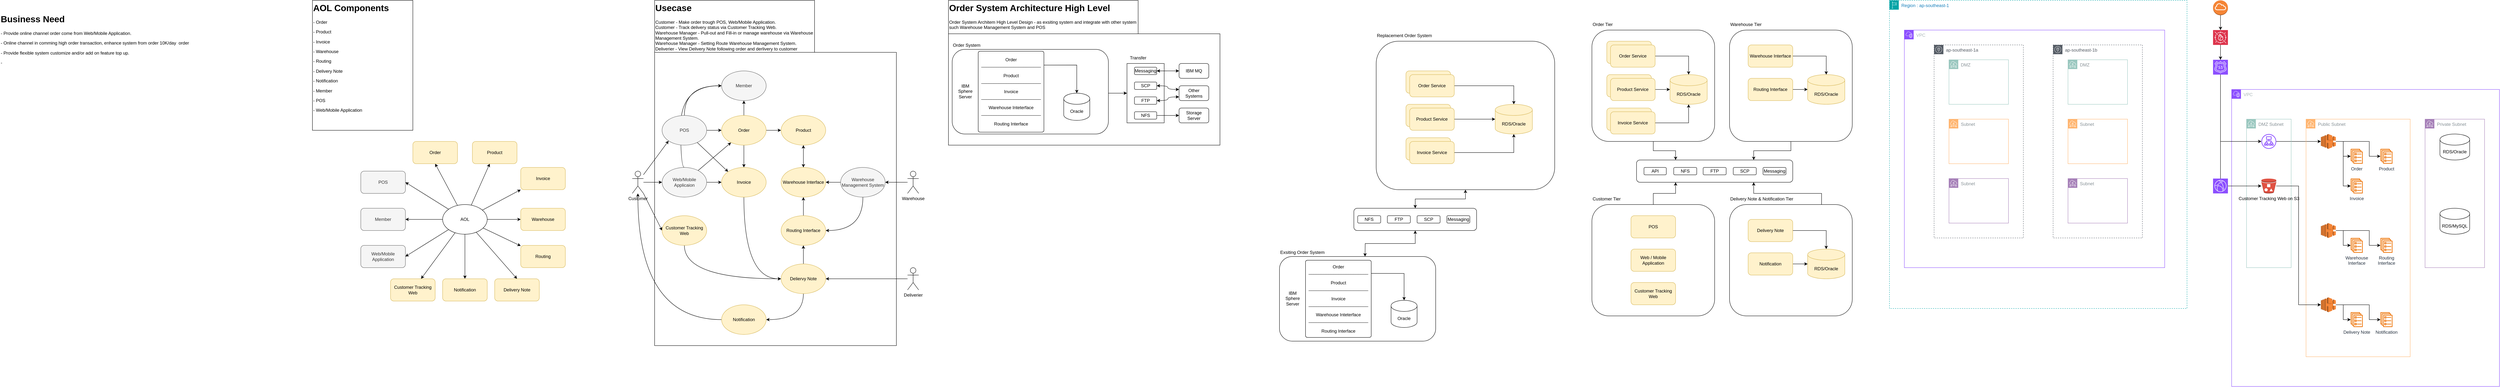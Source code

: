 <mxfile version="24.4.4" type="github" pages="2">
  <diagram name="Page-1" id="aaaa8250-4180-3840-79b5-4cada1eebb92">
    <mxGraphModel dx="1803" dy="1004" grid="1" gridSize="10" guides="1" tooltips="1" connect="1" arrows="1" fold="1" page="1" pageScale="1" pageWidth="850" pageHeight="1100" background="none" math="0" shadow="0">
      <root>
        <mxCell id="0" />
        <mxCell id="1" parent="0" />
        <mxCell id="h29dOdCf91kiFEEPr48u-304" value="VPC" style="points=[[0,0],[0.25,0],[0.5,0],[0.75,0],[1,0],[1,0.25],[1,0.5],[1,0.75],[1,1],[0.75,1],[0.5,1],[0.25,1],[0,1],[0,0.75],[0,0.5],[0,0.25]];outlineConnect=0;gradientColor=none;html=1;whiteSpace=wrap;fontSize=12;fontStyle=0;container=1;pointerEvents=0;collapsible=0;recursiveResize=0;shape=mxgraph.aws4.group;grIcon=mxgraph.aws4.group_vpc2;strokeColor=#8C4FFF;fillColor=none;verticalAlign=top;align=left;spacingLeft=30;fontColor=#AAB7B8;dashed=0;" vertex="1" parent="1">
          <mxGeometry x="6040" y="280" width="720" height="800" as="geometry" />
        </mxCell>
        <mxCell id="h29dOdCf91kiFEEPr48u-328" style="edgeStyle=orthogonalEdgeStyle;rounded=0;orthogonalLoop=1;jettySize=auto;html=1;entryX=0;entryY=0.5;entryDx=0;entryDy=0;entryPerimeter=0;" edge="1" parent="h29dOdCf91kiFEEPr48u-304" source="h29dOdCf91kiFEEPr48u-285" target="h29dOdCf91kiFEEPr48u-318">
          <mxGeometry relative="1" as="geometry" />
        </mxCell>
        <mxCell id="t5OwSdyjSk-G459lIH6P-4" value="" style="group" vertex="1" connectable="0" parent="h29dOdCf91kiFEEPr48u-304">
          <mxGeometry x="200" y="80" width="280" height="640" as="geometry" />
        </mxCell>
        <mxCell id="h29dOdCf91kiFEEPr48u-278" value="Public Subnet" style="sketch=0;outlineConnect=0;gradientColor=none;html=1;whiteSpace=wrap;fontSize=12;fontStyle=0;shape=mxgraph.aws4.group;grIcon=mxgraph.aws4.group_subnet;strokeColor=#FFB570;fillColor=none;verticalAlign=top;align=left;spacingLeft=30;fontColor=#879196;dashed=0;" vertex="1" parent="t5OwSdyjSk-G459lIH6P-4">
          <mxGeometry width="280" height="640" as="geometry" />
        </mxCell>
        <mxCell id="t5OwSdyjSk-G459lIH6P-1" value="" style="group" vertex="1" connectable="0" parent="t5OwSdyjSk-G459lIH6P-4">
          <mxGeometry x="40" y="40" width="192.5" height="160" as="geometry" />
        </mxCell>
        <mxCell id="h29dOdCf91kiFEEPr48u-308" value="Order" style="sketch=0;outlineConnect=0;fontColor=#232F3E;gradientColor=none;fillColor=#ED7100;strokeColor=none;dashed=0;verticalLabelPosition=bottom;verticalAlign=top;align=center;html=1;fontSize=12;fontStyle=0;aspect=fixed;pointerEvents=1;shape=mxgraph.aws4.ecs_service;" vertex="1" parent="t5OwSdyjSk-G459lIH6P-1">
          <mxGeometry x="80" y="40" width="32.5" height="40" as="geometry" />
        </mxCell>
        <mxCell id="h29dOdCf91kiFEEPr48u-309" value="Product" style="sketch=0;outlineConnect=0;fontColor=#232F3E;gradientColor=none;fillColor=#ED7100;strokeColor=none;dashed=0;verticalLabelPosition=bottom;verticalAlign=top;align=center;html=1;fontSize=12;fontStyle=0;aspect=fixed;pointerEvents=1;shape=mxgraph.aws4.ecs_service;" vertex="1" parent="t5OwSdyjSk-G459lIH6P-1">
          <mxGeometry x="160" y="40" width="32.5" height="40" as="geometry" />
        </mxCell>
        <mxCell id="h29dOdCf91kiFEEPr48u-310" value="Invoice" style="sketch=0;outlineConnect=0;fontColor=#232F3E;gradientColor=none;fillColor=#ED7100;strokeColor=none;dashed=0;verticalLabelPosition=bottom;verticalAlign=top;align=center;html=1;fontSize=12;fontStyle=0;aspect=fixed;pointerEvents=1;shape=mxgraph.aws4.ecs_service;" vertex="1" parent="t5OwSdyjSk-G459lIH6P-1">
          <mxGeometry x="80" y="120" width="32.5" height="40" as="geometry" />
        </mxCell>
        <mxCell id="h29dOdCf91kiFEEPr48u-318" value="" style="outlineConnect=0;dashed=0;verticalLabelPosition=bottom;verticalAlign=top;align=center;html=1;shape=mxgraph.aws3.elastic_load_balancing;fillColor=#F58536;gradientColor=none;" vertex="1" parent="t5OwSdyjSk-G459lIH6P-1">
          <mxGeometry width="40" height="40" as="geometry" />
        </mxCell>
        <mxCell id="h29dOdCf91kiFEEPr48u-319" style="edgeStyle=orthogonalEdgeStyle;rounded=0;orthogonalLoop=1;jettySize=auto;html=1;" edge="1" parent="t5OwSdyjSk-G459lIH6P-1" source="h29dOdCf91kiFEEPr48u-318" target="h29dOdCf91kiFEEPr48u-308">
          <mxGeometry relative="1" as="geometry" />
        </mxCell>
        <mxCell id="h29dOdCf91kiFEEPr48u-320" style="edgeStyle=orthogonalEdgeStyle;rounded=0;orthogonalLoop=1;jettySize=auto;html=1;" edge="1" parent="t5OwSdyjSk-G459lIH6P-1" source="h29dOdCf91kiFEEPr48u-318" target="h29dOdCf91kiFEEPr48u-309">
          <mxGeometry relative="1" as="geometry">
            <Array as="points">
              <mxPoint x="130" y="20" />
              <mxPoint x="130" y="60" />
            </Array>
          </mxGeometry>
        </mxCell>
        <mxCell id="h29dOdCf91kiFEEPr48u-321" style="edgeStyle=orthogonalEdgeStyle;rounded=0;orthogonalLoop=1;jettySize=auto;html=1;" edge="1" parent="t5OwSdyjSk-G459lIH6P-1" source="h29dOdCf91kiFEEPr48u-318" target="h29dOdCf91kiFEEPr48u-310">
          <mxGeometry relative="1" as="geometry">
            <Array as="points">
              <mxPoint x="60" y="20" />
              <mxPoint x="60" y="140" />
            </Array>
          </mxGeometry>
        </mxCell>
        <mxCell id="t5OwSdyjSk-G459lIH6P-2" value="" style="group" vertex="1" connectable="0" parent="t5OwSdyjSk-G459lIH6P-4">
          <mxGeometry x="40" y="280" width="192.5" height="80" as="geometry" />
        </mxCell>
        <mxCell id="h29dOdCf91kiFEEPr48u-311" value="Warehouse&lt;div&gt;Interface&lt;/div&gt;" style="sketch=0;outlineConnect=0;fontColor=#232F3E;gradientColor=none;fillColor=#ED7100;strokeColor=none;dashed=0;verticalLabelPosition=bottom;verticalAlign=top;align=center;html=1;fontSize=12;fontStyle=0;aspect=fixed;pointerEvents=1;shape=mxgraph.aws4.ecs_service;" vertex="1" parent="t5OwSdyjSk-G459lIH6P-2">
          <mxGeometry x="80" y="40" width="32.5" height="40" as="geometry" />
        </mxCell>
        <mxCell id="h29dOdCf91kiFEEPr48u-312" value="Routing&lt;div&gt;Interface&lt;/div&gt;" style="sketch=0;outlineConnect=0;fontColor=#232F3E;gradientColor=none;fillColor=#ED7100;strokeColor=none;dashed=0;verticalLabelPosition=bottom;verticalAlign=top;align=center;html=1;fontSize=12;fontStyle=0;aspect=fixed;pointerEvents=1;shape=mxgraph.aws4.ecs_service;" vertex="1" parent="t5OwSdyjSk-G459lIH6P-2">
          <mxGeometry x="160" y="40" width="32.5" height="40" as="geometry" />
        </mxCell>
        <mxCell id="h29dOdCf91kiFEEPr48u-322" value="" style="outlineConnect=0;dashed=0;verticalLabelPosition=bottom;verticalAlign=top;align=center;html=1;shape=mxgraph.aws3.elastic_load_balancing;fillColor=#F58536;gradientColor=none;" vertex="1" parent="t5OwSdyjSk-G459lIH6P-2">
          <mxGeometry width="40" height="40" as="geometry" />
        </mxCell>
        <mxCell id="h29dOdCf91kiFEEPr48u-323" style="edgeStyle=orthogonalEdgeStyle;rounded=0;orthogonalLoop=1;jettySize=auto;html=1;" edge="1" parent="t5OwSdyjSk-G459lIH6P-2" source="h29dOdCf91kiFEEPr48u-322" target="h29dOdCf91kiFEEPr48u-311">
          <mxGeometry relative="1" as="geometry" />
        </mxCell>
        <mxCell id="h29dOdCf91kiFEEPr48u-324" style="edgeStyle=orthogonalEdgeStyle;rounded=0;orthogonalLoop=1;jettySize=auto;html=1;" edge="1" parent="t5OwSdyjSk-G459lIH6P-2" source="h29dOdCf91kiFEEPr48u-322" target="h29dOdCf91kiFEEPr48u-312">
          <mxGeometry relative="1" as="geometry">
            <Array as="points">
              <mxPoint x="130" y="20" />
              <mxPoint x="130" y="60" />
            </Array>
          </mxGeometry>
        </mxCell>
        <mxCell id="t5OwSdyjSk-G459lIH6P-3" value="" style="group" vertex="1" connectable="0" parent="t5OwSdyjSk-G459lIH6P-4">
          <mxGeometry x="40" y="480" width="192.5" height="80" as="geometry" />
        </mxCell>
        <mxCell id="h29dOdCf91kiFEEPr48u-313" value="Delivery Note" style="sketch=0;outlineConnect=0;fontColor=#232F3E;gradientColor=none;fillColor=#ED7100;strokeColor=none;dashed=0;verticalLabelPosition=bottom;verticalAlign=top;align=center;html=1;fontSize=12;fontStyle=0;aspect=fixed;pointerEvents=1;shape=mxgraph.aws4.ecs_service;" vertex="1" parent="t5OwSdyjSk-G459lIH6P-3">
          <mxGeometry x="80" y="40" width="32.5" height="40" as="geometry" />
        </mxCell>
        <mxCell id="h29dOdCf91kiFEEPr48u-315" value="Notification" style="sketch=0;outlineConnect=0;fontColor=#232F3E;gradientColor=none;fillColor=#ED7100;strokeColor=none;dashed=0;verticalLabelPosition=bottom;verticalAlign=top;align=center;html=1;fontSize=12;fontStyle=0;aspect=fixed;pointerEvents=1;shape=mxgraph.aws4.ecs_service;" vertex="1" parent="t5OwSdyjSk-G459lIH6P-3">
          <mxGeometry x="160" y="40" width="32.5" height="40" as="geometry" />
        </mxCell>
        <mxCell id="h29dOdCf91kiFEEPr48u-325" value="" style="outlineConnect=0;dashed=0;verticalLabelPosition=bottom;verticalAlign=top;align=center;html=1;shape=mxgraph.aws3.elastic_load_balancing;fillColor=#F58536;gradientColor=none;" vertex="1" parent="t5OwSdyjSk-G459lIH6P-3">
          <mxGeometry width="40" height="40" as="geometry" />
        </mxCell>
        <mxCell id="h29dOdCf91kiFEEPr48u-326" style="edgeStyle=orthogonalEdgeStyle;rounded=0;orthogonalLoop=1;jettySize=auto;html=1;" edge="1" parent="t5OwSdyjSk-G459lIH6P-3" source="h29dOdCf91kiFEEPr48u-325" target="h29dOdCf91kiFEEPr48u-313">
          <mxGeometry relative="1" as="geometry" />
        </mxCell>
        <mxCell id="h29dOdCf91kiFEEPr48u-327" style="edgeStyle=orthogonalEdgeStyle;rounded=0;orthogonalLoop=1;jettySize=auto;html=1;" edge="1" parent="t5OwSdyjSk-G459lIH6P-3" source="h29dOdCf91kiFEEPr48u-325" target="h29dOdCf91kiFEEPr48u-315">
          <mxGeometry relative="1" as="geometry">
            <Array as="points">
              <mxPoint x="130" y="20" />
              <mxPoint x="130" y="60" />
            </Array>
          </mxGeometry>
        </mxCell>
        <mxCell id="t5OwSdyjSk-G459lIH6P-10" value="" style="group" vertex="1" connectable="0" parent="h29dOdCf91kiFEEPr48u-304">
          <mxGeometry x="520" y="80" width="160" height="400" as="geometry" />
        </mxCell>
        <mxCell id="h29dOdCf91kiFEEPr48u-282" value="Private Subnet" style="sketch=0;outlineConnect=0;gradientColor=none;html=1;whiteSpace=wrap;fontSize=12;fontStyle=0;shape=mxgraph.aws4.group;grIcon=mxgraph.aws4.group_subnet;strokeColor=#A680B8;fillColor=none;verticalAlign=top;align=left;spacingLeft=30;fontColor=#879196;dashed=0;" vertex="1" parent="t5OwSdyjSk-G459lIH6P-10">
          <mxGeometry width="160" height="400" as="geometry" />
        </mxCell>
        <mxCell id="h29dOdCf91kiFEEPr48u-283" value="RDS/Oracle" style="shape=cylinder3;whiteSpace=wrap;html=1;boundedLbl=1;backgroundOutline=1;size=15;" vertex="1" parent="t5OwSdyjSk-G459lIH6P-10">
          <mxGeometry x="40" y="40" width="80" height="70" as="geometry" />
        </mxCell>
        <mxCell id="h29dOdCf91kiFEEPr48u-284" value="RDS/MySQL" style="shape=cylinder3;whiteSpace=wrap;html=1;boundedLbl=1;backgroundOutline=1;size=15;" vertex="1" parent="t5OwSdyjSk-G459lIH6P-10">
          <mxGeometry x="40" y="240" width="80" height="70" as="geometry" />
        </mxCell>
        <mxCell id="t5OwSdyjSk-G459lIH6P-11" value="" style="group" vertex="1" connectable="0" parent="h29dOdCf91kiFEEPr48u-304">
          <mxGeometry x="40" y="80" width="120" height="400" as="geometry" />
        </mxCell>
        <mxCell id="h29dOdCf91kiFEEPr48u-277" value="DMZ Subnet" style="sketch=0;outlineConnect=0;gradientColor=none;html=1;whiteSpace=wrap;fontSize=12;fontStyle=0;shape=mxgraph.aws4.group;grIcon=mxgraph.aws4.group_subnet;strokeColor=#9AC7BF;fillColor=none;verticalAlign=top;align=left;spacingLeft=30;fontColor=#879196;dashed=0;" vertex="1" parent="t5OwSdyjSk-G459lIH6P-11">
          <mxGeometry width="120" height="400" as="geometry" />
        </mxCell>
        <mxCell id="h29dOdCf91kiFEEPr48u-285" value="" style="sketch=0;outlineConnect=0;fontColor=#232F3E;gradientColor=none;fillColor=#8C4FFF;strokeColor=none;dashed=0;verticalLabelPosition=bottom;verticalAlign=top;align=center;html=1;fontSize=12;fontStyle=0;aspect=fixed;pointerEvents=1;shape=mxgraph.aws4.application_load_balancer;" vertex="1" parent="t5OwSdyjSk-G459lIH6P-11">
          <mxGeometry x="40" y="40" width="40" height="40" as="geometry" />
        </mxCell>
        <mxCell id="h29dOdCf91kiFEEPr48u-317" value="Customer Tracking Web on S3" style="outlineConnect=0;dashed=0;verticalLabelPosition=bottom;verticalAlign=top;align=center;html=1;shape=mxgraph.aws3.bucket_with_objects;fillColor=#E05243;gradientColor=none;" vertex="1" parent="t5OwSdyjSk-G459lIH6P-11">
          <mxGeometry x="40" y="160" width="40" height="40" as="geometry" />
        </mxCell>
        <mxCell id="t5OwSdyjSk-G459lIH6P-13" style="edgeStyle=orthogonalEdgeStyle;rounded=0;orthogonalLoop=1;jettySize=auto;html=1;entryX=0;entryY=0.5;entryDx=0;entryDy=0;entryPerimeter=0;" edge="1" parent="h29dOdCf91kiFEEPr48u-304" source="h29dOdCf91kiFEEPr48u-317" target="h29dOdCf91kiFEEPr48u-325">
          <mxGeometry relative="1" as="geometry" />
        </mxCell>
        <mxCell id="h29dOdCf91kiFEEPr48u-100" style="edgeStyle=orthogonalEdgeStyle;rounded=0;orthogonalLoop=1;jettySize=auto;html=1;entryX=0.5;entryY=1;entryDx=0;entryDy=0;startArrow=classic;startFill=1;" edge="1" parent="1" source="h29dOdCf91kiFEEPr48u-78" target="h29dOdCf91kiFEEPr48u-81">
          <mxGeometry relative="1" as="geometry" />
        </mxCell>
        <mxCell id="h29dOdCf91kiFEEPr48u-1" value="&lt;h1 style=&quot;margin-top: 0px;&quot;&gt;Business Need&lt;/h1&gt;&lt;p&gt;- Provide online channel order come from Web/Mobile Application.&lt;/p&gt;&lt;p&gt;- Online channel in comming high order transaction, enhance system from order 10K/day&amp;nbsp; order 100K/day.&lt;/p&gt;&lt;p&gt;- Provide flexible system customize and/or add on feature top up.&lt;/p&gt;&lt;p&gt;-&amp;nbsp;&lt;/p&gt;" style="text;html=1;whiteSpace=wrap;overflow=hidden;rounded=0;" vertex="1" parent="1">
          <mxGeometry x="40" y="70" width="730" height="440" as="geometry" />
        </mxCell>
        <mxCell id="h29dOdCf91kiFEEPr48u-2" value="&lt;h1 style=&quot;margin-top: 0px;&quot;&gt;AOL Components&lt;/h1&gt;&lt;p&gt;- Order&lt;/p&gt;&lt;p&gt;- Product&lt;/p&gt;&lt;p&gt;- Invoice&lt;/p&gt;&lt;p&gt;- Warehouse&lt;/p&gt;&lt;p&gt;- Routing&lt;/p&gt;&lt;p&gt;- Delivery Note&lt;/p&gt;&lt;p&gt;- Notification&lt;/p&gt;&lt;p&gt;- Member&lt;/p&gt;&lt;p&gt;- POS&lt;/p&gt;&lt;p&gt;- Web/Mobile Application&lt;/p&gt;" style="text;html=1;whiteSpace=wrap;overflow=hidden;rounded=0;strokeColor=default;" vertex="1" parent="1">
          <mxGeometry x="880" y="40" width="270" height="350" as="geometry" />
        </mxCell>
        <mxCell id="h29dOdCf91kiFEEPr48u-24" style="rounded=0;orthogonalLoop=1;jettySize=auto;html=1;entryX=0.5;entryY=1;entryDx=0;entryDy=0;" edge="1" parent="1" source="h29dOdCf91kiFEEPr48u-3" target="h29dOdCf91kiFEEPr48u-14">
          <mxGeometry relative="1" as="geometry" />
        </mxCell>
        <mxCell id="h29dOdCf91kiFEEPr48u-25" style="rounded=0;orthogonalLoop=1;jettySize=auto;html=1;" edge="1" parent="1" source="h29dOdCf91kiFEEPr48u-3" target="h29dOdCf91kiFEEPr48u-15">
          <mxGeometry relative="1" as="geometry" />
        </mxCell>
        <mxCell id="h29dOdCf91kiFEEPr48u-26" style="rounded=0;orthogonalLoop=1;jettySize=auto;html=1;entryX=0;entryY=1;entryDx=0;entryDy=0;" edge="1" parent="1" source="h29dOdCf91kiFEEPr48u-3" target="h29dOdCf91kiFEEPr48u-16">
          <mxGeometry relative="1" as="geometry" />
        </mxCell>
        <mxCell id="h29dOdCf91kiFEEPr48u-27" value="" style="edgeStyle=orthogonalEdgeStyle;rounded=0;orthogonalLoop=1;jettySize=auto;html=1;" edge="1" parent="1" source="h29dOdCf91kiFEEPr48u-3" target="h29dOdCf91kiFEEPr48u-17">
          <mxGeometry relative="1" as="geometry" />
        </mxCell>
        <mxCell id="h29dOdCf91kiFEEPr48u-28" style="rounded=0;orthogonalLoop=1;jettySize=auto;html=1;entryX=0.5;entryY=0;entryDx=0;entryDy=0;" edge="1" parent="1" source="h29dOdCf91kiFEEPr48u-3" target="h29dOdCf91kiFEEPr48u-18">
          <mxGeometry relative="1" as="geometry" />
        </mxCell>
        <mxCell id="h29dOdCf91kiFEEPr48u-29" style="rounded=0;orthogonalLoop=1;jettySize=auto;html=1;" edge="1" parent="1" source="h29dOdCf91kiFEEPr48u-3" target="h29dOdCf91kiFEEPr48u-19">
          <mxGeometry relative="1" as="geometry" />
        </mxCell>
        <mxCell id="h29dOdCf91kiFEEPr48u-30" style="rounded=0;orthogonalLoop=1;jettySize=auto;html=1;" edge="1" parent="1" source="h29dOdCf91kiFEEPr48u-3" target="h29dOdCf91kiFEEPr48u-23">
          <mxGeometry relative="1" as="geometry" />
        </mxCell>
        <mxCell id="h29dOdCf91kiFEEPr48u-31" style="rounded=0;orthogonalLoop=1;jettySize=auto;html=1;entryX=1;entryY=0.5;entryDx=0;entryDy=0;" edge="1" parent="1" source="h29dOdCf91kiFEEPr48u-3" target="h29dOdCf91kiFEEPr48u-22">
          <mxGeometry relative="1" as="geometry" />
        </mxCell>
        <mxCell id="h29dOdCf91kiFEEPr48u-32" style="edgeStyle=orthogonalEdgeStyle;rounded=0;orthogonalLoop=1;jettySize=auto;html=1;entryX=1;entryY=0.5;entryDx=0;entryDy=0;" edge="1" parent="1" source="h29dOdCf91kiFEEPr48u-3" target="h29dOdCf91kiFEEPr48u-21">
          <mxGeometry relative="1" as="geometry" />
        </mxCell>
        <mxCell id="h29dOdCf91kiFEEPr48u-33" style="rounded=0;orthogonalLoop=1;jettySize=auto;html=1;entryX=1;entryY=0.5;entryDx=0;entryDy=0;" edge="1" parent="1" source="h29dOdCf91kiFEEPr48u-3" target="h29dOdCf91kiFEEPr48u-20">
          <mxGeometry relative="1" as="geometry" />
        </mxCell>
        <mxCell id="h29dOdCf91kiFEEPr48u-46" style="rounded=0;orthogonalLoop=1;jettySize=auto;html=1;" edge="1" parent="1" source="h29dOdCf91kiFEEPr48u-3" target="h29dOdCf91kiFEEPr48u-45">
          <mxGeometry relative="1" as="geometry" />
        </mxCell>
        <mxCell id="h29dOdCf91kiFEEPr48u-3" value="AOL" style="ellipse;whiteSpace=wrap;html=1;" vertex="1" parent="1">
          <mxGeometry x="1230" y="590" width="120" height="80" as="geometry" />
        </mxCell>
        <mxCell id="h29dOdCf91kiFEEPr48u-14" value="Order" style="rounded=1;whiteSpace=wrap;html=1;fillColor=#fff2cc;strokeColor=#d6b656;" vertex="1" parent="1">
          <mxGeometry x="1150" y="420" width="120" height="60" as="geometry" />
        </mxCell>
        <mxCell id="h29dOdCf91kiFEEPr48u-15" value="Product" style="rounded=1;whiteSpace=wrap;html=1;fillColor=#fff2cc;strokeColor=#d6b656;" vertex="1" parent="1">
          <mxGeometry x="1310" y="420" width="120" height="60" as="geometry" />
        </mxCell>
        <mxCell id="h29dOdCf91kiFEEPr48u-16" value="Invoice" style="rounded=1;whiteSpace=wrap;html=1;fillColor=#fff2cc;strokeColor=#d6b656;" vertex="1" parent="1">
          <mxGeometry x="1440" y="490" width="120" height="60" as="geometry" />
        </mxCell>
        <mxCell id="h29dOdCf91kiFEEPr48u-17" value="Warehouse" style="rounded=1;whiteSpace=wrap;html=1;fillColor=#fff2cc;strokeColor=#d6b656;" vertex="1" parent="1">
          <mxGeometry x="1440" y="600" width="120" height="60" as="geometry" />
        </mxCell>
        <mxCell id="h29dOdCf91kiFEEPr48u-18" value="Delivery Note" style="rounded=1;whiteSpace=wrap;html=1;fillColor=#fff2cc;strokeColor=#d6b656;" vertex="1" parent="1">
          <mxGeometry x="1370" y="790" width="120" height="60" as="geometry" />
        </mxCell>
        <mxCell id="h29dOdCf91kiFEEPr48u-19" value="Notification" style="rounded=1;whiteSpace=wrap;html=1;fillColor=#fff2cc;strokeColor=#d6b656;" vertex="1" parent="1">
          <mxGeometry x="1230" y="790" width="120" height="60" as="geometry" />
        </mxCell>
        <mxCell id="h29dOdCf91kiFEEPr48u-20" value="POS" style="rounded=1;whiteSpace=wrap;html=1;fillColor=#f5f5f5;fontColor=#333333;strokeColor=#666666;" vertex="1" parent="1">
          <mxGeometry x="1010" y="500" width="120" height="60" as="geometry" />
        </mxCell>
        <mxCell id="h29dOdCf91kiFEEPr48u-21" value="Member" style="rounded=1;whiteSpace=wrap;html=1;fillColor=#f5f5f5;fontColor=#333333;strokeColor=#666666;" vertex="1" parent="1">
          <mxGeometry x="1010" y="600" width="120" height="60" as="geometry" />
        </mxCell>
        <mxCell id="h29dOdCf91kiFEEPr48u-22" value="Web/Mobile Application" style="rounded=1;whiteSpace=wrap;html=1;fillColor=#f5f5f5;fontColor=#333333;strokeColor=#666666;" vertex="1" parent="1">
          <mxGeometry x="1010" y="700" width="120" height="60" as="geometry" />
        </mxCell>
        <mxCell id="h29dOdCf91kiFEEPr48u-23" value="Customer Tracking Web" style="rounded=1;whiteSpace=wrap;html=1;fillColor=#fff2cc;strokeColor=#d6b656;" vertex="1" parent="1">
          <mxGeometry x="1090" y="790" width="120" height="60" as="geometry" />
        </mxCell>
        <mxCell id="h29dOdCf91kiFEEPr48u-45" value="Routing" style="rounded=1;whiteSpace=wrap;html=1;fillColor=#fff2cc;strokeColor=#d6b656;" vertex="1" parent="1">
          <mxGeometry x="1440" y="700" width="120" height="60" as="geometry" />
        </mxCell>
        <mxCell id="h29dOdCf91kiFEEPr48u-99" style="edgeStyle=orthogonalEdgeStyle;rounded=0;orthogonalLoop=1;jettySize=auto;html=1;entryX=0.5;entryY=1;entryDx=0;entryDy=0;startArrow=classic;startFill=1;" edge="1" parent="1" target="h29dOdCf91kiFEEPr48u-78">
          <mxGeometry relative="1" as="geometry">
            <mxPoint x="3710" y="730" as="sourcePoint" />
          </mxGeometry>
        </mxCell>
        <mxCell id="h29dOdCf91kiFEEPr48u-108" value="" style="group" vertex="1" connectable="0" parent="1">
          <mxGeometry x="3680" y="590" width="330" height="70" as="geometry" />
        </mxCell>
        <mxCell id="h29dOdCf91kiFEEPr48u-78" value="" style="rounded=1;whiteSpace=wrap;html=1;fillColor=none;" vertex="1" parent="h29dOdCf91kiFEEPr48u-108">
          <mxGeometry y="10" width="330" height="60" as="geometry" />
        </mxCell>
        <mxCell id="h29dOdCf91kiFEEPr48u-202" value="FTP" style="rounded=1;whiteSpace=wrap;html=1;" vertex="1" parent="h29dOdCf91kiFEEPr48u-108">
          <mxGeometry x="90.002" y="30" width="61.875" height="20" as="geometry" />
        </mxCell>
        <mxCell id="h29dOdCf91kiFEEPr48u-203" value="NFS" style="rounded=1;whiteSpace=wrap;html=1;" vertex="1" parent="h29dOdCf91kiFEEPr48u-108">
          <mxGeometry x="10.312" y="30" width="61.875" height="20" as="geometry" />
        </mxCell>
        <mxCell id="h29dOdCf91kiFEEPr48u-205" value="SCP" style="rounded=1;whiteSpace=wrap;html=1;" vertex="1" parent="h29dOdCf91kiFEEPr48u-108">
          <mxGeometry x="170.005" y="30" width="61.875" height="20" as="geometry" />
        </mxCell>
        <mxCell id="h29dOdCf91kiFEEPr48u-206" value="Messaging" style="rounded=1;whiteSpace=wrap;html=1;" vertex="1" parent="h29dOdCf91kiFEEPr48u-108">
          <mxGeometry x="249.995" y="30" width="61.875" height="20" as="geometry" />
        </mxCell>
        <mxCell id="h29dOdCf91kiFEEPr48u-109" value="" style="group" vertex="1" connectable="0" parent="1">
          <mxGeometry x="3740" y="120" width="480" height="430" as="geometry" />
        </mxCell>
        <mxCell id="h29dOdCf91kiFEEPr48u-81" value="" style="rounded=1;whiteSpace=wrap;html=1;fillColor=none;glass=0;shadow=0;" vertex="1" parent="h29dOdCf91kiFEEPr48u-109">
          <mxGeometry y="30" width="480" height="400" as="geometry" />
        </mxCell>
        <mxCell id="h29dOdCf91kiFEEPr48u-82" value="Order Service" style="rounded=1;whiteSpace=wrap;html=1;fillColor=#fff2cc;strokeColor=#d6b656;" vertex="1" parent="h29dOdCf91kiFEEPr48u-109">
          <mxGeometry x="80" y="110" width="120" height="60" as="geometry" />
        </mxCell>
        <mxCell id="h29dOdCf91kiFEEPr48u-83" value="Replacement Order System" style="text;html=1;align=left;verticalAlign=middle;whiteSpace=wrap;rounded=0;" vertex="1" parent="h29dOdCf91kiFEEPr48u-109">
          <mxGeometry width="190" height="30" as="geometry" />
        </mxCell>
        <mxCell id="h29dOdCf91kiFEEPr48u-84" value="Product Service" style="rounded=1;whiteSpace=wrap;html=1;fillColor=#fff2cc;strokeColor=#d6b656;" vertex="1" parent="h29dOdCf91kiFEEPr48u-109">
          <mxGeometry x="80" y="200" width="120" height="60" as="geometry" />
        </mxCell>
        <mxCell id="h29dOdCf91kiFEEPr48u-85" value="Invoice Service" style="rounded=1;whiteSpace=wrap;html=1;fillColor=#fff2cc;strokeColor=#d6b656;" vertex="1" parent="h29dOdCf91kiFEEPr48u-109">
          <mxGeometry x="80" y="290" width="120" height="60" as="geometry" />
        </mxCell>
        <mxCell id="h29dOdCf91kiFEEPr48u-86" value="RDS/Oracle" style="shape=cylinder3;whiteSpace=wrap;html=1;boundedLbl=1;backgroundOutline=1;size=15;fillColor=#fff2cc;strokeColor=#d6b656;" vertex="1" parent="h29dOdCf91kiFEEPr48u-109">
          <mxGeometry x="320" y="200" width="100" height="80" as="geometry" />
        </mxCell>
        <mxCell id="h29dOdCf91kiFEEPr48u-91" style="edgeStyle=orthogonalEdgeStyle;rounded=0;orthogonalLoop=1;jettySize=auto;html=1;" edge="1" parent="h29dOdCf91kiFEEPr48u-109" source="h29dOdCf91kiFEEPr48u-88" target="h29dOdCf91kiFEEPr48u-86">
          <mxGeometry relative="1" as="geometry" />
        </mxCell>
        <mxCell id="h29dOdCf91kiFEEPr48u-88" value="Order Service" style="rounded=1;whiteSpace=wrap;html=1;fillColor=#fff2cc;strokeColor=#d6b656;" vertex="1" parent="h29dOdCf91kiFEEPr48u-109">
          <mxGeometry x="90" y="120" width="120" height="60" as="geometry" />
        </mxCell>
        <mxCell id="h29dOdCf91kiFEEPr48u-92" value="" style="edgeStyle=orthogonalEdgeStyle;rounded=0;orthogonalLoop=1;jettySize=auto;html=1;" edge="1" parent="h29dOdCf91kiFEEPr48u-109" source="h29dOdCf91kiFEEPr48u-89" target="h29dOdCf91kiFEEPr48u-86">
          <mxGeometry relative="1" as="geometry" />
        </mxCell>
        <mxCell id="h29dOdCf91kiFEEPr48u-89" value="Product Service" style="rounded=1;whiteSpace=wrap;html=1;fillColor=#fff2cc;strokeColor=#d6b656;" vertex="1" parent="h29dOdCf91kiFEEPr48u-109">
          <mxGeometry x="90" y="210" width="120" height="60" as="geometry" />
        </mxCell>
        <mxCell id="h29dOdCf91kiFEEPr48u-93" style="edgeStyle=orthogonalEdgeStyle;rounded=0;orthogonalLoop=1;jettySize=auto;html=1;" edge="1" parent="h29dOdCf91kiFEEPr48u-109" source="h29dOdCf91kiFEEPr48u-90" target="h29dOdCf91kiFEEPr48u-86">
          <mxGeometry relative="1" as="geometry" />
        </mxCell>
        <mxCell id="h29dOdCf91kiFEEPr48u-90" value="Invoice Service" style="rounded=1;whiteSpace=wrap;html=1;fillColor=#fff2cc;strokeColor=#d6b656;" vertex="1" parent="h29dOdCf91kiFEEPr48u-109">
          <mxGeometry x="90" y="300" width="120" height="60" as="geometry" />
        </mxCell>
        <mxCell id="h29dOdCf91kiFEEPr48u-140" value="&lt;h1 style=&quot;margin-top: 0px;&quot;&gt;Usecase&lt;/h1&gt;&lt;p&gt;Customer - Make order trough POS, Web/Mobile Application.&lt;br&gt;&lt;span style=&quot;background-color: initial;&quot;&gt;Customer - Track delivery status via Customer Tracking Web.&lt;br&gt;Warehouse Manager - Pull-out and Fill-in or manage warehouse via Warehouse Management System.&lt;br&gt;Warehouse Manager - Setting Route Warehouse Management System.&lt;br&gt;Deliverier - View Delivery Note following order and derlivery to customer&lt;/span&gt;&lt;/p&gt;" style="text;html=1;whiteSpace=wrap;overflow=hidden;rounded=0;strokeColor=default;" vertex="1" parent="1">
          <mxGeometry x="1800" y="40" width="430" height="140" as="geometry" />
        </mxCell>
        <mxCell id="h29dOdCf91kiFEEPr48u-150" value="" style="group" vertex="1" connectable="0" parent="1">
          <mxGeometry x="1740" y="180" width="770" height="790" as="geometry" />
        </mxCell>
        <mxCell id="h29dOdCf91kiFEEPr48u-50" value="" style="rounded=0;whiteSpace=wrap;html=1;fillColor=none;" vertex="1" parent="h29dOdCf91kiFEEPr48u-150">
          <mxGeometry x="60" width="650" height="790" as="geometry" />
        </mxCell>
        <mxCell id="h29dOdCf91kiFEEPr48u-73" style="rounded=0;orthogonalLoop=1;jettySize=auto;html=1;entryX=1;entryY=0.5;entryDx=0;entryDy=0;" edge="1" parent="h29dOdCf91kiFEEPr48u-150" source="h29dOdCf91kiFEEPr48u-34" target="h29dOdCf91kiFEEPr48u-143">
          <mxGeometry relative="1" as="geometry" />
        </mxCell>
        <mxCell id="h29dOdCf91kiFEEPr48u-34" value="Warehouse" style="shape=umlActor;verticalLabelPosition=bottom;verticalAlign=top;html=1;outlineConnect=0;" vertex="1" parent="h29dOdCf91kiFEEPr48u-150">
          <mxGeometry x="740" y="320" width="30" height="60" as="geometry" />
        </mxCell>
        <mxCell id="h29dOdCf91kiFEEPr48u-54" style="rounded=0;orthogonalLoop=1;jettySize=auto;html=1;entryX=0;entryY=0.5;entryDx=0;entryDy=0;edgeStyle=orthogonalEdgeStyle;curved=1;exitX=0.5;exitY=0;exitDx=0;exitDy=0;" edge="1" parent="h29dOdCf91kiFEEPr48u-150" source="h29dOdCf91kiFEEPr48u-36" target="h29dOdCf91kiFEEPr48u-38">
          <mxGeometry relative="1" as="geometry" />
        </mxCell>
        <mxCell id="h29dOdCf91kiFEEPr48u-70" value="" style="edgeStyle=orthogonalEdgeStyle;rounded=0;orthogonalLoop=1;jettySize=auto;html=1;" edge="1" parent="h29dOdCf91kiFEEPr48u-150" source="h29dOdCf91kiFEEPr48u-36" target="h29dOdCf91kiFEEPr48u-39">
          <mxGeometry relative="1" as="geometry" />
        </mxCell>
        <mxCell id="h29dOdCf91kiFEEPr48u-75" style="rounded=0;orthogonalLoop=1;jettySize=auto;html=1;entryX=0;entryY=0;entryDx=0;entryDy=0;" edge="1" parent="h29dOdCf91kiFEEPr48u-150" source="h29dOdCf91kiFEEPr48u-36" target="h29dOdCf91kiFEEPr48u-40">
          <mxGeometry relative="1" as="geometry" />
        </mxCell>
        <mxCell id="h29dOdCf91kiFEEPr48u-55" style="rounded=0;orthogonalLoop=1;jettySize=auto;html=1;entryX=0;entryY=0.5;entryDx=0;entryDy=0;edgeStyle=orthogonalEdgeStyle;curved=1;exitX=0.5;exitY=0;exitDx=0;exitDy=0;" edge="1" parent="h29dOdCf91kiFEEPr48u-150" source="h29dOdCf91kiFEEPr48u-37" target="h29dOdCf91kiFEEPr48u-38">
          <mxGeometry relative="1" as="geometry">
            <Array as="points">
              <mxPoint x="130" y="310" />
              <mxPoint x="130" y="90" />
            </Array>
          </mxGeometry>
        </mxCell>
        <mxCell id="h29dOdCf91kiFEEPr48u-36" value="POS" style="ellipse;whiteSpace=wrap;html=1;fillColor=#f5f5f5;fontColor=#333333;strokeColor=#666666;" vertex="1" parent="h29dOdCf91kiFEEPr48u-150">
          <mxGeometry x="80" y="170" width="120" height="80" as="geometry" />
        </mxCell>
        <mxCell id="h29dOdCf91kiFEEPr48u-71" style="rounded=0;orthogonalLoop=1;jettySize=auto;html=1;entryX=0.212;entryY=0.912;entryDx=0;entryDy=0;entryPerimeter=0;" edge="1" parent="h29dOdCf91kiFEEPr48u-150" source="h29dOdCf91kiFEEPr48u-37" target="h29dOdCf91kiFEEPr48u-39">
          <mxGeometry relative="1" as="geometry" />
        </mxCell>
        <mxCell id="h29dOdCf91kiFEEPr48u-76" value="" style="edgeStyle=orthogonalEdgeStyle;rounded=0;orthogonalLoop=1;jettySize=auto;html=1;" edge="1" parent="h29dOdCf91kiFEEPr48u-150" source="h29dOdCf91kiFEEPr48u-37" target="h29dOdCf91kiFEEPr48u-40">
          <mxGeometry relative="1" as="geometry" />
        </mxCell>
        <mxCell id="h29dOdCf91kiFEEPr48u-37" value="Web/Mobile Applicaion" style="ellipse;whiteSpace=wrap;html=1;fillColor=#f5f5f5;fontColor=#333333;strokeColor=#666666;" vertex="1" parent="h29dOdCf91kiFEEPr48u-150">
          <mxGeometry x="80" y="310" width="120" height="80" as="geometry" />
        </mxCell>
        <mxCell id="h29dOdCf91kiFEEPr48u-38" value="Member" style="ellipse;whiteSpace=wrap;html=1;fillColor=#f5f5f5;fontColor=#333333;strokeColor=#666666;" vertex="1" parent="h29dOdCf91kiFEEPr48u-150">
          <mxGeometry x="240" y="50" width="120" height="80" as="geometry" />
        </mxCell>
        <mxCell id="h29dOdCf91kiFEEPr48u-57" style="edgeStyle=orthogonalEdgeStyle;rounded=0;orthogonalLoop=1;jettySize=auto;html=1;" edge="1" parent="h29dOdCf91kiFEEPr48u-150" source="h29dOdCf91kiFEEPr48u-39" target="h29dOdCf91kiFEEPr48u-41">
          <mxGeometry relative="1" as="geometry" />
        </mxCell>
        <mxCell id="h29dOdCf91kiFEEPr48u-60" style="edgeStyle=orthogonalEdgeStyle;rounded=0;orthogonalLoop=1;jettySize=auto;html=1;" edge="1" parent="h29dOdCf91kiFEEPr48u-150" source="h29dOdCf91kiFEEPr48u-39" target="h29dOdCf91kiFEEPr48u-40">
          <mxGeometry relative="1" as="geometry" />
        </mxCell>
        <mxCell id="h29dOdCf91kiFEEPr48u-72" value="" style="edgeStyle=orthogonalEdgeStyle;rounded=0;orthogonalLoop=1;jettySize=auto;html=1;" edge="1" parent="h29dOdCf91kiFEEPr48u-150" source="h29dOdCf91kiFEEPr48u-39" target="h29dOdCf91kiFEEPr48u-38">
          <mxGeometry relative="1" as="geometry" />
        </mxCell>
        <mxCell id="h29dOdCf91kiFEEPr48u-39" value="Order" style="ellipse;whiteSpace=wrap;html=1;fillColor=#fff2cc;strokeColor=#d6b656;" vertex="1" parent="h29dOdCf91kiFEEPr48u-150">
          <mxGeometry x="240" y="170" width="120" height="80" as="geometry" />
        </mxCell>
        <mxCell id="h29dOdCf91kiFEEPr48u-149" style="edgeStyle=orthogonalEdgeStyle;rounded=0;orthogonalLoop=1;jettySize=auto;html=1;entryX=0;entryY=0.5;entryDx=0;entryDy=0;exitX=0.5;exitY=1;exitDx=0;exitDy=0;curved=1;" edge="1" parent="h29dOdCf91kiFEEPr48u-150" source="h29dOdCf91kiFEEPr48u-40" target="h29dOdCf91kiFEEPr48u-43">
          <mxGeometry relative="1" as="geometry" />
        </mxCell>
        <mxCell id="h29dOdCf91kiFEEPr48u-40" value="Invoice" style="ellipse;whiteSpace=wrap;html=1;fillColor=#fff2cc;strokeColor=#d6b656;" vertex="1" parent="h29dOdCf91kiFEEPr48u-150">
          <mxGeometry x="240" y="310" width="120" height="80" as="geometry" />
        </mxCell>
        <mxCell id="h29dOdCf91kiFEEPr48u-58" style="edgeStyle=orthogonalEdgeStyle;rounded=0;orthogonalLoop=1;jettySize=auto;html=1;entryX=0.5;entryY=0;entryDx=0;entryDy=0;" edge="1" parent="h29dOdCf91kiFEEPr48u-150" source="h29dOdCf91kiFEEPr48u-41" target="h29dOdCf91kiFEEPr48u-42">
          <mxGeometry relative="1" as="geometry" />
        </mxCell>
        <mxCell id="h29dOdCf91kiFEEPr48u-41" value="Product" style="ellipse;whiteSpace=wrap;html=1;fillColor=#fff2cc;strokeColor=#d6b656;" vertex="1" parent="h29dOdCf91kiFEEPr48u-150">
          <mxGeometry x="400" y="170" width="120" height="80" as="geometry" />
        </mxCell>
        <mxCell id="h29dOdCf91kiFEEPr48u-59" style="edgeStyle=orthogonalEdgeStyle;rounded=0;orthogonalLoop=1;jettySize=auto;html=1;entryX=0.5;entryY=1;entryDx=0;entryDy=0;" edge="1" parent="h29dOdCf91kiFEEPr48u-150" source="h29dOdCf91kiFEEPr48u-42" target="h29dOdCf91kiFEEPr48u-41">
          <mxGeometry relative="1" as="geometry" />
        </mxCell>
        <mxCell id="h29dOdCf91kiFEEPr48u-42" value="Warehouse Interface" style="ellipse;whiteSpace=wrap;html=1;fillColor=#fff2cc;strokeColor=#d6b656;" vertex="1" parent="h29dOdCf91kiFEEPr48u-150">
          <mxGeometry x="400" y="310" width="120" height="80" as="geometry" />
        </mxCell>
        <mxCell id="h29dOdCf91kiFEEPr48u-63" style="edgeStyle=orthogonalEdgeStyle;rounded=0;orthogonalLoop=1;jettySize=auto;html=1;exitX=0.5;exitY=1;exitDx=0;exitDy=0;entryX=1;entryY=0.5;entryDx=0;entryDy=0;curved=1;" edge="1" parent="h29dOdCf91kiFEEPr48u-150" source="h29dOdCf91kiFEEPr48u-43" target="h29dOdCf91kiFEEPr48u-44">
          <mxGeometry relative="1" as="geometry" />
        </mxCell>
        <mxCell id="h29dOdCf91kiFEEPr48u-147" style="edgeStyle=orthogonalEdgeStyle;rounded=0;orthogonalLoop=1;jettySize=auto;html=1;entryX=0.5;entryY=1;entryDx=0;entryDy=0;" edge="1" parent="h29dOdCf91kiFEEPr48u-150" source="h29dOdCf91kiFEEPr48u-43" target="h29dOdCf91kiFEEPr48u-47">
          <mxGeometry relative="1" as="geometry" />
        </mxCell>
        <mxCell id="h29dOdCf91kiFEEPr48u-43" value="Deliervy Note" style="ellipse;whiteSpace=wrap;html=1;fillColor=#fff2cc;strokeColor=#d6b656;" vertex="1" parent="h29dOdCf91kiFEEPr48u-150">
          <mxGeometry x="400" y="570" width="120" height="80" as="geometry" />
        </mxCell>
        <mxCell id="h29dOdCf91kiFEEPr48u-64" style="rounded=0;orthogonalLoop=1;jettySize=auto;html=1;edgeStyle=orthogonalEdgeStyle;curved=1;" edge="1" parent="h29dOdCf91kiFEEPr48u-150" source="h29dOdCf91kiFEEPr48u-44" target="h29dOdCf91kiFEEPr48u-48">
          <mxGeometry relative="1" as="geometry">
            <mxPoint x="-50" y="400" as="targetPoint" />
          </mxGeometry>
        </mxCell>
        <mxCell id="h29dOdCf91kiFEEPr48u-44" value="Notification" style="ellipse;whiteSpace=wrap;html=1;fillColor=#fff2cc;strokeColor=#d6b656;" vertex="1" parent="h29dOdCf91kiFEEPr48u-150">
          <mxGeometry x="240" y="680" width="120" height="80" as="geometry" />
        </mxCell>
        <mxCell id="h29dOdCf91kiFEEPr48u-146" value="" style="edgeStyle=orthogonalEdgeStyle;rounded=0;orthogonalLoop=1;jettySize=auto;html=1;" edge="1" parent="h29dOdCf91kiFEEPr48u-150" source="h29dOdCf91kiFEEPr48u-47" target="h29dOdCf91kiFEEPr48u-42">
          <mxGeometry relative="1" as="geometry" />
        </mxCell>
        <mxCell id="h29dOdCf91kiFEEPr48u-47" value="Routing Interface" style="ellipse;whiteSpace=wrap;html=1;fillColor=#fff2cc;strokeColor=#d6b656;" vertex="1" parent="h29dOdCf91kiFEEPr48u-150">
          <mxGeometry x="400" y="440" width="120" height="80" as="geometry" />
        </mxCell>
        <mxCell id="h29dOdCf91kiFEEPr48u-52" style="rounded=0;orthogonalLoop=1;jettySize=auto;html=1;entryX=0;entryY=1;entryDx=0;entryDy=0;" edge="1" parent="h29dOdCf91kiFEEPr48u-150" source="h29dOdCf91kiFEEPr48u-48" target="h29dOdCf91kiFEEPr48u-36">
          <mxGeometry relative="1" as="geometry" />
        </mxCell>
        <mxCell id="h29dOdCf91kiFEEPr48u-53" style="rounded=0;orthogonalLoop=1;jettySize=auto;html=1;" edge="1" parent="h29dOdCf91kiFEEPr48u-150" source="h29dOdCf91kiFEEPr48u-48" target="h29dOdCf91kiFEEPr48u-37">
          <mxGeometry relative="1" as="geometry" />
        </mxCell>
        <mxCell id="h29dOdCf91kiFEEPr48u-141" style="rounded=0;orthogonalLoop=1;jettySize=auto;html=1;entryX=0;entryY=0.5;entryDx=0;entryDy=0;" edge="1" parent="h29dOdCf91kiFEEPr48u-150" source="h29dOdCf91kiFEEPr48u-48" target="h29dOdCf91kiFEEPr48u-56">
          <mxGeometry relative="1" as="geometry" />
        </mxCell>
        <mxCell id="h29dOdCf91kiFEEPr48u-48" value="Customer" style="shape=umlActor;verticalLabelPosition=bottom;verticalAlign=top;html=1;outlineConnect=0;" vertex="1" parent="h29dOdCf91kiFEEPr48u-150">
          <mxGeometry y="320" width="30" height="60" as="geometry" />
        </mxCell>
        <mxCell id="h29dOdCf91kiFEEPr48u-66" style="rounded=0;orthogonalLoop=1;jettySize=auto;html=1;entryX=1;entryY=0.5;entryDx=0;entryDy=0;" edge="1" parent="h29dOdCf91kiFEEPr48u-150" source="h29dOdCf91kiFEEPr48u-49" target="h29dOdCf91kiFEEPr48u-43">
          <mxGeometry relative="1" as="geometry" />
        </mxCell>
        <mxCell id="h29dOdCf91kiFEEPr48u-49" value="Deliverier" style="shape=umlActor;verticalLabelPosition=bottom;verticalAlign=top;html=1;outlineConnect=0;" vertex="1" parent="h29dOdCf91kiFEEPr48u-150">
          <mxGeometry x="740" y="580" width="30" height="60" as="geometry" />
        </mxCell>
        <mxCell id="h29dOdCf91kiFEEPr48u-148" style="edgeStyle=orthogonalEdgeStyle;rounded=0;orthogonalLoop=1;jettySize=auto;html=1;entryX=0;entryY=0.5;entryDx=0;entryDy=0;curved=1;exitX=0.5;exitY=1;exitDx=0;exitDy=0;" edge="1" parent="h29dOdCf91kiFEEPr48u-150" source="h29dOdCf91kiFEEPr48u-56" target="h29dOdCf91kiFEEPr48u-43">
          <mxGeometry relative="1" as="geometry" />
        </mxCell>
        <mxCell id="h29dOdCf91kiFEEPr48u-56" value="Customer Tracking Web" style="ellipse;whiteSpace=wrap;html=1;fillColor=#fff2cc;strokeColor=#d6b656;" vertex="1" parent="h29dOdCf91kiFEEPr48u-150">
          <mxGeometry x="80" y="440" width="120" height="80" as="geometry" />
        </mxCell>
        <mxCell id="h29dOdCf91kiFEEPr48u-144" value="" style="edgeStyle=orthogonalEdgeStyle;rounded=0;orthogonalLoop=1;jettySize=auto;html=1;" edge="1" parent="h29dOdCf91kiFEEPr48u-150" source="h29dOdCf91kiFEEPr48u-143" target="h29dOdCf91kiFEEPr48u-42">
          <mxGeometry relative="1" as="geometry" />
        </mxCell>
        <mxCell id="h29dOdCf91kiFEEPr48u-145" style="edgeStyle=orthogonalEdgeStyle;rounded=0;orthogonalLoop=1;jettySize=auto;html=1;entryX=1;entryY=0.5;entryDx=0;entryDy=0;curved=1;exitX=0.5;exitY=1;exitDx=0;exitDy=0;" edge="1" parent="h29dOdCf91kiFEEPr48u-150" source="h29dOdCf91kiFEEPr48u-143" target="h29dOdCf91kiFEEPr48u-47">
          <mxGeometry relative="1" as="geometry" />
        </mxCell>
        <mxCell id="h29dOdCf91kiFEEPr48u-143" value="Warehouse Management System" style="ellipse;whiteSpace=wrap;html=1;fillColor=#f5f5f5;fontColor=#333333;strokeColor=#666666;" vertex="1" parent="h29dOdCf91kiFEEPr48u-150">
          <mxGeometry x="560" y="310" width="120" height="80" as="geometry" />
        </mxCell>
        <mxCell id="h29dOdCf91kiFEEPr48u-192" value="&lt;h1 style=&quot;margin-top: 0px;&quot;&gt;Order System Architecture High Level&lt;/h1&gt;&lt;p&gt;Order System Architem High Level Design - as exsiting system and integrate with other system such Warehouse Management System and POS&lt;/p&gt;" style="text;html=1;whiteSpace=wrap;overflow=hidden;rounded=0;strokeColor=default;" vertex="1" parent="1">
          <mxGeometry x="2590" y="40" width="510" height="90" as="geometry" />
        </mxCell>
        <mxCell id="h29dOdCf91kiFEEPr48u-195" value="" style="group" vertex="1" connectable="0" parent="1">
          <mxGeometry x="2590" y="130" width="730" height="300" as="geometry" />
        </mxCell>
        <mxCell id="h29dOdCf91kiFEEPr48u-191" value="" style="group;strokeColor=default;container=0;" vertex="1" connectable="0" parent="h29dOdCf91kiFEEPr48u-195">
          <mxGeometry width="730" height="300" as="geometry" />
        </mxCell>
        <mxCell id="h29dOdCf91kiFEEPr48u-156" value="" style="edgeStyle=orthogonalEdgeStyle;rounded=0;orthogonalLoop=1;jettySize=auto;html=1;startArrow=classic;startFill=1;" edge="1" parent="h29dOdCf91kiFEEPr48u-195" source="h29dOdCf91kiFEEPr48u-135" target="h29dOdCf91kiFEEPr48u-154">
          <mxGeometry relative="1" as="geometry" />
        </mxCell>
        <mxCell id="h29dOdCf91kiFEEPr48u-160" style="edgeStyle=orthogonalEdgeStyle;rounded=0;orthogonalLoop=1;jettySize=auto;html=1;entryX=0;entryY=0.25;entryDx=0;entryDy=0;curved=1;startArrow=classic;startFill=1;" edge="1" parent="h29dOdCf91kiFEEPr48u-195" source="h29dOdCf91kiFEEPr48u-138" target="h29dOdCf91kiFEEPr48u-159">
          <mxGeometry relative="1" as="geometry" />
        </mxCell>
        <mxCell id="h29dOdCf91kiFEEPr48u-161" value="" style="edgeStyle=orthogonalEdgeStyle;rounded=0;orthogonalLoop=1;jettySize=auto;html=1;entryX=0;entryY=0.75;entryDx=0;entryDy=0;curved=1;startArrow=classic;startFill=1;" edge="1" parent="h29dOdCf91kiFEEPr48u-195" source="h29dOdCf91kiFEEPr48u-139" target="h29dOdCf91kiFEEPr48u-159">
          <mxGeometry relative="1" as="geometry" />
        </mxCell>
        <mxCell id="h29dOdCf91kiFEEPr48u-157" value="" style="edgeStyle=orthogonalEdgeStyle;rounded=0;orthogonalLoop=1;jettySize=auto;html=1;" edge="1" parent="h29dOdCf91kiFEEPr48u-195" source="h29dOdCf91kiFEEPr48u-151" target="h29dOdCf91kiFEEPr48u-155">
          <mxGeometry relative="1" as="geometry" />
        </mxCell>
        <mxCell id="h29dOdCf91kiFEEPr48u-154" value="IBM MQ" style="rounded=1;whiteSpace=wrap;html=1;" vertex="1" parent="h29dOdCf91kiFEEPr48u-195">
          <mxGeometry x="620" y="80" width="80" height="40" as="geometry" />
        </mxCell>
        <mxCell id="h29dOdCf91kiFEEPr48u-155" value="Storage Server" style="rounded=1;whiteSpace=wrap;html=1;" vertex="1" parent="h29dOdCf91kiFEEPr48u-195">
          <mxGeometry x="620" y="200" width="80" height="40" as="geometry" />
        </mxCell>
        <mxCell id="h29dOdCf91kiFEEPr48u-159" value="Other Systems" style="rounded=1;whiteSpace=wrap;html=1;" vertex="1" parent="h29dOdCf91kiFEEPr48u-195">
          <mxGeometry x="620" y="140" width="80" height="40" as="geometry" />
        </mxCell>
        <mxCell id="h29dOdCf91kiFEEPr48u-123" value="Order System" style="text;html=1;align=left;verticalAlign=middle;whiteSpace=wrap;rounded=0;container=0;" vertex="1" parent="h29dOdCf91kiFEEPr48u-195">
          <mxGeometry x="10" y="20" width="150" height="22.059" as="geometry" />
        </mxCell>
        <mxCell id="h29dOdCf91kiFEEPr48u-168" value="" style="endArrow=classic;html=1;rounded=0;entryX=0;entryY=0.5;entryDx=0;entryDy=0;startArrow=classic;startFill=1;" edge="1" parent="h29dOdCf91kiFEEPr48u-195" target="h29dOdCf91kiFEEPr48u-133">
          <mxGeometry width="50" height="50" relative="1" as="geometry">
            <mxPoint x="420" y="160" as="sourcePoint" />
            <mxPoint x="500" y="140" as="targetPoint" />
          </mxGeometry>
        </mxCell>
        <mxCell id="h29dOdCf91kiFEEPr48u-193" value="" style="group" vertex="1" connectable="0" parent="h29dOdCf91kiFEEPr48u-195">
          <mxGeometry x="480" y="50" width="100" height="190" as="geometry" />
        </mxCell>
        <mxCell id="h29dOdCf91kiFEEPr48u-190" value="Transfer" style="text;html=1;align=center;verticalAlign=middle;whiteSpace=wrap;rounded=0;" vertex="1" parent="h29dOdCf91kiFEEPr48u-193">
          <mxGeometry width="60" height="30" as="geometry" />
        </mxCell>
        <mxCell id="h29dOdCf91kiFEEPr48u-133" value="" style="rounded=0;whiteSpace=wrap;html=1;fillColor=none;" vertex="1" parent="h29dOdCf91kiFEEPr48u-193">
          <mxGeometry y="30" width="100" height="160" as="geometry" />
        </mxCell>
        <mxCell id="h29dOdCf91kiFEEPr48u-135" value="Messaging" style="rounded=1;whiteSpace=wrap;html=1;" vertex="1" parent="h29dOdCf91kiFEEPr48u-193">
          <mxGeometry x="20" y="40" width="60" height="20" as="geometry" />
        </mxCell>
        <mxCell id="h29dOdCf91kiFEEPr48u-138" value="SCP" style="rounded=1;whiteSpace=wrap;html=1;" vertex="1" parent="h29dOdCf91kiFEEPr48u-193">
          <mxGeometry x="20" y="80" width="60" height="20" as="geometry" />
        </mxCell>
        <mxCell id="h29dOdCf91kiFEEPr48u-139" value="FTP" style="rounded=1;whiteSpace=wrap;html=1;" vertex="1" parent="h29dOdCf91kiFEEPr48u-193">
          <mxGeometry x="20" y="120" width="60" height="20" as="geometry" />
        </mxCell>
        <mxCell id="h29dOdCf91kiFEEPr48u-151" value="NFS" style="rounded=1;whiteSpace=wrap;html=1;" vertex="1" parent="h29dOdCf91kiFEEPr48u-193">
          <mxGeometry x="20" y="160" width="60" height="20" as="geometry" />
        </mxCell>
        <mxCell id="h29dOdCf91kiFEEPr48u-194" value="" style="group" vertex="1" connectable="0" parent="h29dOdCf91kiFEEPr48u-195">
          <mxGeometry x="10" y="42.059" width="420" height="227.941" as="geometry" />
        </mxCell>
        <mxCell id="h29dOdCf91kiFEEPr48u-118" value="" style="group;fillColor=default;container=0;strokeColor=default;rounded=1;" vertex="1" connectable="0" parent="h29dOdCf91kiFEEPr48u-194">
          <mxGeometry width="420" height="227.941" as="geometry" />
        </mxCell>
        <mxCell id="h29dOdCf91kiFEEPr48u-124" value="" style="edgeStyle=orthogonalEdgeStyle;rounded=0;orthogonalLoop=1;jettySize=auto;html=1;entryX=0.5;entryY=0;entryDx=0;entryDy=0;entryPerimeter=0;exitX=1.002;exitY=0.171;exitDx=0;exitDy=0;exitPerimeter=0;" edge="1" parent="h29dOdCf91kiFEEPr48u-194" source="h29dOdCf91kiFEEPr48u-121" target="h29dOdCf91kiFEEPr48u-125">
          <mxGeometry relative="1" as="geometry" />
        </mxCell>
        <mxCell id="h29dOdCf91kiFEEPr48u-125" value="Oracle" style="shape=cylinder3;whiteSpace=wrap;html=1;boundedLbl=1;backgroundOutline=1;size=15;container=0;" vertex="1" parent="h29dOdCf91kiFEEPr48u-194">
          <mxGeometry x="300" y="117.941" width="70" height="73.3" as="geometry" />
        </mxCell>
        <mxCell id="h29dOdCf91kiFEEPr48u-120" value="&lt;div&gt;IBM Sphere&lt;/div&gt;&lt;div&gt;Server&lt;/div&gt;" style="html=1;shape=mxgraph.er.anchor;whiteSpace=wrap;container=0;" vertex="1" parent="h29dOdCf91kiFEEPr48u-194">
          <mxGeometry x="11.04" y="3.125" width="48.96" height="218.949" as="geometry" />
        </mxCell>
        <mxCell id="h29dOdCf91kiFEEPr48u-121" value="&lt;div&gt;&lt;span style=&quot;background-color: initial;&quot;&gt;&lt;br&gt;&lt;/span&gt;&lt;/div&gt;&lt;div&gt;&lt;span style=&quot;background-color: initial;&quot;&gt;Order&lt;/span&gt;&lt;br&gt;&lt;/div&gt;&lt;div&gt;________________________&lt;br&gt;&lt;div&gt;&lt;br&gt;&lt;/div&gt;&lt;div&gt;Product&lt;/div&gt;________________________&lt;div&gt;&lt;br&gt;&lt;/div&gt;&lt;div&gt;Invoice&lt;/div&gt;&lt;div&gt;________________________&lt;br&gt;&lt;/div&gt;&lt;div&gt;&lt;br&gt;&lt;/div&gt;&lt;div&gt;Warehouse Inteterface&lt;/div&gt;&lt;div&gt;________________________&lt;br&gt;&lt;/div&gt;&lt;div&gt;&lt;br&gt;&lt;/div&gt;&lt;div&gt;Routing Interface&lt;/div&gt;&lt;/div&gt;&lt;div&gt;&lt;br&gt;&lt;/div&gt;" style="rounded=1;absoluteArcSize=1;html=1;arcSize=10;whiteSpace=wrap;points=[];strokeColor=default;fillColor=inherit;container=0;" vertex="1" parent="h29dOdCf91kiFEEPr48u-194">
          <mxGeometry x="70" y="5" width="176.67" height="217.94" as="geometry" />
        </mxCell>
        <mxCell id="h29dOdCf91kiFEEPr48u-104" value="Exsiting Order System" style="text;html=1;align=left;verticalAlign=middle;whiteSpace=wrap;rounded=0;container=0;" vertex="1" parent="1">
          <mxGeometry x="3480" y="707.94" width="150" height="22.059" as="geometry" />
        </mxCell>
        <mxCell id="h29dOdCf91kiFEEPr48u-196" value="" style="group" vertex="1" connectable="0" parent="1">
          <mxGeometry x="3480" y="729.999" width="420" height="227.941" as="geometry" />
        </mxCell>
        <mxCell id="h29dOdCf91kiFEEPr48u-197" value="" style="group;fillColor=default;container=0;strokeColor=default;rounded=1;" vertex="1" connectable="0" parent="h29dOdCf91kiFEEPr48u-196">
          <mxGeometry width="420" height="227.941" as="geometry" />
        </mxCell>
        <mxCell id="h29dOdCf91kiFEEPr48u-198" value="" style="edgeStyle=orthogonalEdgeStyle;rounded=0;orthogonalLoop=1;jettySize=auto;html=1;entryX=0.5;entryY=0;entryDx=0;entryDy=0;entryPerimeter=0;exitX=1.002;exitY=0.171;exitDx=0;exitDy=0;exitPerimeter=0;" edge="1" parent="h29dOdCf91kiFEEPr48u-196" source="h29dOdCf91kiFEEPr48u-201" target="h29dOdCf91kiFEEPr48u-199">
          <mxGeometry relative="1" as="geometry" />
        </mxCell>
        <mxCell id="h29dOdCf91kiFEEPr48u-199" value="Oracle" style="shape=cylinder3;whiteSpace=wrap;html=1;boundedLbl=1;backgroundOutline=1;size=15;container=0;" vertex="1" parent="h29dOdCf91kiFEEPr48u-196">
          <mxGeometry x="300" y="117.941" width="70" height="73.3" as="geometry" />
        </mxCell>
        <mxCell id="h29dOdCf91kiFEEPr48u-200" value="&lt;div&gt;IBM Sphere&lt;/div&gt;&lt;div&gt;Server&lt;/div&gt;" style="html=1;shape=mxgraph.er.anchor;whiteSpace=wrap;container=0;" vertex="1" parent="h29dOdCf91kiFEEPr48u-196">
          <mxGeometry x="11.04" y="3.125" width="48.96" height="218.949" as="geometry" />
        </mxCell>
        <mxCell id="h29dOdCf91kiFEEPr48u-201" value="&lt;div&gt;&lt;br&gt;&lt;/div&gt;Order&lt;div&gt;________________________&lt;br&gt;&lt;div&gt;&lt;br&gt;&lt;/div&gt;&lt;div&gt;Product&lt;/div&gt;________________________&lt;div&gt;&lt;br&gt;&lt;/div&gt;&lt;div&gt;Invoice&lt;/div&gt;&lt;div&gt;________________________&lt;br&gt;&lt;/div&gt;&lt;div&gt;&lt;br&gt;&lt;/div&gt;&lt;div&gt;Warehouse Inteterface&lt;/div&gt;&lt;div&gt;________________________&lt;br&gt;&lt;/div&gt;&lt;div&gt;&lt;br&gt;&lt;/div&gt;&lt;div&gt;Routing Interface&lt;/div&gt;&lt;/div&gt;&lt;div&gt;&lt;br&gt;&lt;/div&gt;" style="rounded=1;absoluteArcSize=1;html=1;arcSize=10;whiteSpace=wrap;points=[];strokeColor=default;fillColor=inherit;container=0;" vertex="1" parent="h29dOdCf91kiFEEPr48u-196">
          <mxGeometry x="70" y="10" width="176.67" height="207.94" as="geometry" />
        </mxCell>
        <mxCell id="h29dOdCf91kiFEEPr48u-271" value="" style="group" vertex="1" connectable="0" parent="1">
          <mxGeometry x="4320" y="90" width="700" height="800" as="geometry" />
        </mxCell>
        <mxCell id="h29dOdCf91kiFEEPr48u-264" style="edgeStyle=orthogonalEdgeStyle;rounded=0;orthogonalLoop=1;jettySize=auto;html=1;entryX=0.75;entryY=0;entryDx=0;entryDy=0;" edge="1" parent="h29dOdCf91kiFEEPr48u-271" source="h29dOdCf91kiFEEPr48u-222" target="h29dOdCf91kiFEEPr48u-256">
          <mxGeometry relative="1" as="geometry" />
        </mxCell>
        <mxCell id="h29dOdCf91kiFEEPr48u-233" value="" style="group" vertex="1" connectable="0" parent="h29dOdCf91kiFEEPr48u-271">
          <mxGeometry width="330" height="330" as="geometry" />
        </mxCell>
        <mxCell id="h29dOdCf91kiFEEPr48u-208" value="" style="rounded=1;whiteSpace=wrap;html=1;fillColor=none;glass=0;shadow=0;" vertex="1" parent="h29dOdCf91kiFEEPr48u-233">
          <mxGeometry y="30" width="330" height="300" as="geometry" />
        </mxCell>
        <mxCell id="h29dOdCf91kiFEEPr48u-209" value="Order Service" style="rounded=1;whiteSpace=wrap;html=1;fillColor=#fff2cc;strokeColor=#d6b656;" vertex="1" parent="h29dOdCf91kiFEEPr48u-233">
          <mxGeometry x="40" y="60" width="120" height="60" as="geometry" />
        </mxCell>
        <mxCell id="h29dOdCf91kiFEEPr48u-210" value="Order Tier" style="text;html=1;align=left;verticalAlign=middle;whiteSpace=wrap;rounded=0;" vertex="1" parent="h29dOdCf91kiFEEPr48u-233">
          <mxGeometry width="190" height="30" as="geometry" />
        </mxCell>
        <mxCell id="h29dOdCf91kiFEEPr48u-211" value="Product Service" style="rounded=1;whiteSpace=wrap;html=1;fillColor=#fff2cc;strokeColor=#d6b656;" vertex="1" parent="h29dOdCf91kiFEEPr48u-233">
          <mxGeometry x="40" y="150" width="120" height="60" as="geometry" />
        </mxCell>
        <mxCell id="h29dOdCf91kiFEEPr48u-212" value="Invoice Service" style="rounded=1;whiteSpace=wrap;html=1;fillColor=#fff2cc;strokeColor=#d6b656;" vertex="1" parent="h29dOdCf91kiFEEPr48u-233">
          <mxGeometry x="40" y="240" width="120" height="60" as="geometry" />
        </mxCell>
        <mxCell id="h29dOdCf91kiFEEPr48u-213" value="RDS/Oracle" style="shape=cylinder3;whiteSpace=wrap;html=1;boundedLbl=1;backgroundOutline=1;size=15;fillColor=#fff2cc;strokeColor=#d6b656;" vertex="1" parent="h29dOdCf91kiFEEPr48u-233">
          <mxGeometry x="210" y="150" width="100" height="80" as="geometry" />
        </mxCell>
        <mxCell id="h29dOdCf91kiFEEPr48u-214" style="edgeStyle=orthogonalEdgeStyle;rounded=0;orthogonalLoop=1;jettySize=auto;html=1;" edge="1" parent="h29dOdCf91kiFEEPr48u-233" source="h29dOdCf91kiFEEPr48u-215" target="h29dOdCf91kiFEEPr48u-213">
          <mxGeometry relative="1" as="geometry" />
        </mxCell>
        <mxCell id="h29dOdCf91kiFEEPr48u-215" value="Order Service" style="rounded=1;whiteSpace=wrap;html=1;fillColor=#fff2cc;strokeColor=#d6b656;" vertex="1" parent="h29dOdCf91kiFEEPr48u-233">
          <mxGeometry x="50" y="70" width="120" height="60" as="geometry" />
        </mxCell>
        <mxCell id="h29dOdCf91kiFEEPr48u-216" value="" style="edgeStyle=orthogonalEdgeStyle;rounded=0;orthogonalLoop=1;jettySize=auto;html=1;" edge="1" parent="h29dOdCf91kiFEEPr48u-233" source="h29dOdCf91kiFEEPr48u-217" target="h29dOdCf91kiFEEPr48u-213">
          <mxGeometry relative="1" as="geometry" />
        </mxCell>
        <mxCell id="h29dOdCf91kiFEEPr48u-217" value="Product Service" style="rounded=1;whiteSpace=wrap;html=1;fillColor=#fff2cc;strokeColor=#d6b656;" vertex="1" parent="h29dOdCf91kiFEEPr48u-233">
          <mxGeometry x="50" y="160" width="120" height="60" as="geometry" />
        </mxCell>
        <mxCell id="h29dOdCf91kiFEEPr48u-218" style="edgeStyle=orthogonalEdgeStyle;rounded=0;orthogonalLoop=1;jettySize=auto;html=1;" edge="1" parent="h29dOdCf91kiFEEPr48u-233" source="h29dOdCf91kiFEEPr48u-219" target="h29dOdCf91kiFEEPr48u-213">
          <mxGeometry relative="1" as="geometry" />
        </mxCell>
        <mxCell id="h29dOdCf91kiFEEPr48u-219" value="Invoice Service" style="rounded=1;whiteSpace=wrap;html=1;fillColor=#fff2cc;strokeColor=#d6b656;" vertex="1" parent="h29dOdCf91kiFEEPr48u-233">
          <mxGeometry x="50" y="250" width="120" height="60" as="geometry" />
        </mxCell>
        <mxCell id="h29dOdCf91kiFEEPr48u-262" style="edgeStyle=orthogonalEdgeStyle;rounded=0;orthogonalLoop=1;jettySize=auto;html=1;entryX=0.75;entryY=1;entryDx=0;entryDy=0;exitX=0.75;exitY=0;exitDx=0;exitDy=0;" edge="1" parent="h29dOdCf91kiFEEPr48u-271" source="h29dOdCf91kiFEEPr48u-234" target="h29dOdCf91kiFEEPr48u-256">
          <mxGeometry relative="1" as="geometry" />
        </mxCell>
        <mxCell id="h29dOdCf91kiFEEPr48u-242" value="" style="group" vertex="1" connectable="0" parent="h29dOdCf91kiFEEPr48u-271">
          <mxGeometry y="470" width="330" height="330" as="geometry" />
        </mxCell>
        <mxCell id="h29dOdCf91kiFEEPr48u-243" value="" style="rounded=1;whiteSpace=wrap;html=1;fillColor=none;glass=0;shadow=0;" vertex="1" parent="h29dOdCf91kiFEEPr48u-242">
          <mxGeometry y="30" width="330" height="300" as="geometry" />
        </mxCell>
        <mxCell id="h29dOdCf91kiFEEPr48u-245" value="Customer Tier" style="text;html=1;align=left;verticalAlign=middle;whiteSpace=wrap;rounded=0;" vertex="1" parent="h29dOdCf91kiFEEPr48u-242">
          <mxGeometry width="190" height="30" as="geometry" />
        </mxCell>
        <mxCell id="h29dOdCf91kiFEEPr48u-250" value="POS" style="rounded=1;whiteSpace=wrap;html=1;fillColor=#fff2cc;strokeColor=#d6b656;" vertex="1" parent="h29dOdCf91kiFEEPr48u-242">
          <mxGeometry x="105" y="60" width="120" height="60" as="geometry" />
        </mxCell>
        <mxCell id="h29dOdCf91kiFEEPr48u-252" value="Web / Mobile Application" style="rounded=1;whiteSpace=wrap;html=1;fillColor=#fff2cc;strokeColor=#d6b656;" vertex="1" parent="h29dOdCf91kiFEEPr48u-242">
          <mxGeometry x="105" y="150" width="120" height="60" as="geometry" />
        </mxCell>
        <mxCell id="h29dOdCf91kiFEEPr48u-254" value="Customer Tracking Web" style="rounded=1;whiteSpace=wrap;html=1;fillColor=#fff2cc;strokeColor=#d6b656;" vertex="1" parent="h29dOdCf91kiFEEPr48u-242">
          <mxGeometry x="105" y="240" width="120" height="60" as="geometry" />
        </mxCell>
        <mxCell id="h29dOdCf91kiFEEPr48u-261" style="edgeStyle=orthogonalEdgeStyle;rounded=0;orthogonalLoop=1;jettySize=auto;html=1;entryX=0.25;entryY=1;entryDx=0;entryDy=0;" edge="1" parent="h29dOdCf91kiFEEPr48u-271" source="h29dOdCf91kiFEEPr48u-243" target="h29dOdCf91kiFEEPr48u-256">
          <mxGeometry relative="1" as="geometry" />
        </mxCell>
        <mxCell id="h29dOdCf91kiFEEPr48u-263" style="edgeStyle=orthogonalEdgeStyle;rounded=0;orthogonalLoop=1;jettySize=auto;html=1;entryX=0.25;entryY=0;entryDx=0;entryDy=0;" edge="1" parent="h29dOdCf91kiFEEPr48u-271" source="h29dOdCf91kiFEEPr48u-208" target="h29dOdCf91kiFEEPr48u-256">
          <mxGeometry relative="1" as="geometry" />
        </mxCell>
        <mxCell id="h29dOdCf91kiFEEPr48u-256" value="" style="rounded=1;whiteSpace=wrap;html=1;fillColor=none;" vertex="1" parent="h29dOdCf91kiFEEPr48u-271">
          <mxGeometry x="120" y="380" width="420" height="60" as="geometry" />
        </mxCell>
        <mxCell id="h29dOdCf91kiFEEPr48u-257" value="FTP" style="rounded=1;whiteSpace=wrap;html=1;" vertex="1" parent="h29dOdCf91kiFEEPr48u-271">
          <mxGeometry x="299.062" y="400" width="61.875" height="20" as="geometry" />
        </mxCell>
        <mxCell id="h29dOdCf91kiFEEPr48u-258" value="NFS" style="rounded=1;whiteSpace=wrap;html=1;" vertex="1" parent="h29dOdCf91kiFEEPr48u-271">
          <mxGeometry x="220.002" y="400" width="61.875" height="20" as="geometry" />
        </mxCell>
        <mxCell id="h29dOdCf91kiFEEPr48u-259" value="SCP" style="rounded=1;whiteSpace=wrap;html=1;" vertex="1" parent="h29dOdCf91kiFEEPr48u-271">
          <mxGeometry x="380.005" y="400" width="61.875" height="20" as="geometry" />
        </mxCell>
        <mxCell id="h29dOdCf91kiFEEPr48u-260" value="Messaging" style="rounded=1;whiteSpace=wrap;html=1;" vertex="1" parent="h29dOdCf91kiFEEPr48u-271">
          <mxGeometry x="460.005" y="400" width="61.875" height="20" as="geometry" />
        </mxCell>
        <mxCell id="h29dOdCf91kiFEEPr48u-265" value="API" style="rounded=1;whiteSpace=wrap;html=1;" vertex="1" parent="h29dOdCf91kiFEEPr48u-271">
          <mxGeometry x="140" y="400" width="60" height="20" as="geometry" />
        </mxCell>
        <mxCell id="h29dOdCf91kiFEEPr48u-268" value="" style="group" vertex="1" connectable="0" parent="h29dOdCf91kiFEEPr48u-271">
          <mxGeometry x="370" y="470" width="330" height="330" as="geometry" />
        </mxCell>
        <mxCell id="h29dOdCf91kiFEEPr48u-234" value="" style="rounded=1;whiteSpace=wrap;html=1;fillColor=none;glass=0;shadow=0;" vertex="1" parent="h29dOdCf91kiFEEPr48u-268">
          <mxGeometry y="30" width="330" height="300" as="geometry" />
        </mxCell>
        <mxCell id="h29dOdCf91kiFEEPr48u-267" value="Delivery Note &amp;amp; Notification Tier" style="text;html=1;align=left;verticalAlign=middle;whiteSpace=wrap;rounded=0;" vertex="1" parent="h29dOdCf91kiFEEPr48u-268">
          <mxGeometry width="200" height="30" as="geometry" />
        </mxCell>
        <mxCell id="h29dOdCf91kiFEEPr48u-269" value="" style="group" vertex="1" connectable="0" parent="h29dOdCf91kiFEEPr48u-271">
          <mxGeometry x="370" width="330" height="330" as="geometry" />
        </mxCell>
        <mxCell id="h29dOdCf91kiFEEPr48u-222" value="" style="rounded=1;whiteSpace=wrap;html=1;fillColor=none;glass=0;shadow=0;" vertex="1" parent="h29dOdCf91kiFEEPr48u-269">
          <mxGeometry y="30" width="330" height="300" as="geometry" />
        </mxCell>
        <mxCell id="h29dOdCf91kiFEEPr48u-226" value="RDS/Oracle" style="shape=cylinder3;whiteSpace=wrap;html=1;boundedLbl=1;backgroundOutline=1;size=15;fillColor=#fff2cc;strokeColor=#d6b656;" vertex="1" parent="h29dOdCf91kiFEEPr48u-269">
          <mxGeometry x="210" y="150" width="100" height="80" as="geometry" />
        </mxCell>
        <mxCell id="h29dOdCf91kiFEEPr48u-227" style="edgeStyle=orthogonalEdgeStyle;rounded=0;orthogonalLoop=1;jettySize=auto;html=1;" edge="1" parent="h29dOdCf91kiFEEPr48u-269" source="h29dOdCf91kiFEEPr48u-228" target="h29dOdCf91kiFEEPr48u-226">
          <mxGeometry relative="1" as="geometry" />
        </mxCell>
        <mxCell id="h29dOdCf91kiFEEPr48u-228" value="Warehouse Interface" style="rounded=1;whiteSpace=wrap;html=1;fillColor=#fff2cc;strokeColor=#d6b656;" vertex="1" parent="h29dOdCf91kiFEEPr48u-269">
          <mxGeometry x="50" y="70" width="120" height="60" as="geometry" />
        </mxCell>
        <mxCell id="h29dOdCf91kiFEEPr48u-229" value="" style="edgeStyle=orthogonalEdgeStyle;rounded=0;orthogonalLoop=1;jettySize=auto;html=1;" edge="1" parent="h29dOdCf91kiFEEPr48u-269" source="h29dOdCf91kiFEEPr48u-230" target="h29dOdCf91kiFEEPr48u-226">
          <mxGeometry relative="1" as="geometry" />
        </mxCell>
        <mxCell id="h29dOdCf91kiFEEPr48u-230" value="Routing Interface" style="rounded=1;whiteSpace=wrap;html=1;fillColor=#fff2cc;strokeColor=#d6b656;" vertex="1" parent="h29dOdCf91kiFEEPr48u-269">
          <mxGeometry x="50" y="160" width="120" height="60" as="geometry" />
        </mxCell>
        <mxCell id="h29dOdCf91kiFEEPr48u-266" value="Warehouse Tier" style="text;html=1;align=left;verticalAlign=middle;whiteSpace=wrap;rounded=0;" vertex="1" parent="h29dOdCf91kiFEEPr48u-269">
          <mxGeometry width="190" height="30" as="geometry" />
        </mxCell>
        <mxCell id="h29dOdCf91kiFEEPr48u-270" value="" style="group" vertex="1" connectable="0" parent="h29dOdCf91kiFEEPr48u-271">
          <mxGeometry x="420" y="540" width="260" height="160" as="geometry" />
        </mxCell>
        <mxCell id="h29dOdCf91kiFEEPr48u-235" value="RDS/Oracle" style="shape=cylinder3;whiteSpace=wrap;html=1;boundedLbl=1;backgroundOutline=1;size=15;fillColor=#fff2cc;strokeColor=#d6b656;" vertex="1" parent="h29dOdCf91kiFEEPr48u-270">
          <mxGeometry x="160" y="80" width="100" height="80" as="geometry" />
        </mxCell>
        <mxCell id="h29dOdCf91kiFEEPr48u-236" style="edgeStyle=orthogonalEdgeStyle;rounded=0;orthogonalLoop=1;jettySize=auto;html=1;" edge="1" parent="h29dOdCf91kiFEEPr48u-270" source="h29dOdCf91kiFEEPr48u-237" target="h29dOdCf91kiFEEPr48u-235">
          <mxGeometry relative="1" as="geometry" />
        </mxCell>
        <mxCell id="h29dOdCf91kiFEEPr48u-237" value="Delivery Note" style="rounded=1;whiteSpace=wrap;html=1;fillColor=#fff2cc;strokeColor=#d6b656;" vertex="1" parent="h29dOdCf91kiFEEPr48u-270">
          <mxGeometry width="120" height="60" as="geometry" />
        </mxCell>
        <mxCell id="h29dOdCf91kiFEEPr48u-238" value="" style="edgeStyle=orthogonalEdgeStyle;rounded=0;orthogonalLoop=1;jettySize=auto;html=1;" edge="1" parent="h29dOdCf91kiFEEPr48u-270" source="h29dOdCf91kiFEEPr48u-239" target="h29dOdCf91kiFEEPr48u-235">
          <mxGeometry relative="1" as="geometry" />
        </mxCell>
        <mxCell id="h29dOdCf91kiFEEPr48u-239" value="Notification" style="rounded=1;whiteSpace=wrap;html=1;fillColor=#fff2cc;strokeColor=#d6b656;" vertex="1" parent="h29dOdCf91kiFEEPr48u-270">
          <mxGeometry y="90" width="120" height="60" as="geometry" />
        </mxCell>
        <mxCell id="h29dOdCf91kiFEEPr48u-288" value="Region :&amp;nbsp;ap-southeast-1" style="points=[[0,0],[0.25,0],[0.5,0],[0.75,0],[1,0],[1,0.25],[1,0.5],[1,0.75],[1,1],[0.75,1],[0.5,1],[0.25,1],[0,1],[0,0.75],[0,0.5],[0,0.25]];outlineConnect=0;gradientColor=none;html=1;whiteSpace=wrap;fontSize=12;fontStyle=0;container=1;pointerEvents=0;collapsible=0;recursiveResize=0;shape=mxgraph.aws4.group;grIcon=mxgraph.aws4.group_region;strokeColor=#00A4A6;fillColor=none;verticalAlign=top;align=left;spacingLeft=30;fontColor=#147EBA;dashed=1;" vertex="1" parent="1">
          <mxGeometry x="5120" y="40" width="800" height="830" as="geometry" />
        </mxCell>
        <mxCell id="h29dOdCf91kiFEEPr48u-303" value="VPC" style="points=[[0,0],[0.25,0],[0.5,0],[0.75,0],[1,0],[1,0.25],[1,0.5],[1,0.75],[1,1],[0.75,1],[0.5,1],[0.25,1],[0,1],[0,0.75],[0,0.5],[0,0.25]];outlineConnect=0;gradientColor=none;html=1;whiteSpace=wrap;fontSize=12;fontStyle=0;container=1;pointerEvents=0;collapsible=0;recursiveResize=0;shape=mxgraph.aws4.group;grIcon=mxgraph.aws4.group_vpc2;strokeColor=#8C4FFF;fillColor=none;verticalAlign=top;align=left;spacingLeft=30;fontColor=#AAB7B8;dashed=0;" vertex="1" parent="h29dOdCf91kiFEEPr48u-288">
          <mxGeometry x="40" y="80" width="700" height="640" as="geometry" />
        </mxCell>
        <mxCell id="h29dOdCf91kiFEEPr48u-300" value="" style="group" vertex="1" connectable="0" parent="h29dOdCf91kiFEEPr48u-303">
          <mxGeometry x="80" y="40" width="240" height="520" as="geometry" />
        </mxCell>
        <mxCell id="h29dOdCf91kiFEEPr48u-290" value="ap-southeast-1a" style="sketch=0;outlineConnect=0;gradientColor=none;html=1;whiteSpace=wrap;fontSize=12;fontStyle=0;shape=mxgraph.aws4.group;grIcon=mxgraph.aws4.group_availability_zone;strokeColor=#545B64;fillColor=none;verticalAlign=top;align=left;spacingLeft=30;fontColor=#545B64;dashed=1;" vertex="1" parent="h29dOdCf91kiFEEPr48u-300">
          <mxGeometry width="240" height="520" as="geometry" />
        </mxCell>
        <mxCell id="h29dOdCf91kiFEEPr48u-292" value="DMZ" style="sketch=0;outlineConnect=0;gradientColor=none;html=1;whiteSpace=wrap;fontSize=12;fontStyle=0;shape=mxgraph.aws4.group;grIcon=mxgraph.aws4.group_subnet;strokeColor=#9AC7BF;fillColor=none;verticalAlign=top;align=left;spacingLeft=30;fontColor=#879196;dashed=0;" vertex="1" parent="h29dOdCf91kiFEEPr48u-300">
          <mxGeometry x="40" y="40" width="160" height="120" as="geometry" />
        </mxCell>
        <mxCell id="h29dOdCf91kiFEEPr48u-294" value="Subnet" style="sketch=0;outlineConnect=0;gradientColor=none;html=1;whiteSpace=wrap;fontSize=12;fontStyle=0;shape=mxgraph.aws4.group;grIcon=mxgraph.aws4.group_subnet;strokeColor=#FFB570;fillColor=none;verticalAlign=top;align=left;spacingLeft=30;fontColor=#879196;dashed=0;" vertex="1" parent="h29dOdCf91kiFEEPr48u-300">
          <mxGeometry x="40" y="200" width="160" height="120" as="geometry" />
        </mxCell>
        <mxCell id="h29dOdCf91kiFEEPr48u-295" value="Subnet" style="sketch=0;outlineConnect=0;gradientColor=none;html=1;whiteSpace=wrap;fontSize=12;fontStyle=0;shape=mxgraph.aws4.group;grIcon=mxgraph.aws4.group_subnet;strokeColor=#A680B8;fillColor=none;verticalAlign=top;align=left;spacingLeft=30;fontColor=#879196;dashed=0;" vertex="1" parent="h29dOdCf91kiFEEPr48u-300">
          <mxGeometry x="40" y="360" width="160" height="120" as="geometry" />
        </mxCell>
        <mxCell id="h29dOdCf91kiFEEPr48u-301" value="" style="group" vertex="1" connectable="0" parent="h29dOdCf91kiFEEPr48u-303">
          <mxGeometry x="400" y="40" width="240" height="520" as="geometry" />
        </mxCell>
        <mxCell id="h29dOdCf91kiFEEPr48u-291" value="ap-southeast-1b" style="sketch=0;outlineConnect=0;gradientColor=none;html=1;whiteSpace=wrap;fontSize=12;fontStyle=0;shape=mxgraph.aws4.group;grIcon=mxgraph.aws4.group_availability_zone;strokeColor=#545B64;fillColor=none;verticalAlign=top;align=left;spacingLeft=30;fontColor=#545B64;dashed=1;" vertex="1" parent="h29dOdCf91kiFEEPr48u-301">
          <mxGeometry width="240" height="520" as="geometry" />
        </mxCell>
        <mxCell id="h29dOdCf91kiFEEPr48u-296" value="DMZ" style="sketch=0;outlineConnect=0;gradientColor=none;html=1;whiteSpace=wrap;fontSize=12;fontStyle=0;shape=mxgraph.aws4.group;grIcon=mxgraph.aws4.group_subnet;strokeColor=#9AC7BF;fillColor=none;verticalAlign=top;align=left;spacingLeft=30;fontColor=#879196;dashed=0;" vertex="1" parent="h29dOdCf91kiFEEPr48u-301">
          <mxGeometry x="40" y="40" width="160" height="120" as="geometry" />
        </mxCell>
        <mxCell id="h29dOdCf91kiFEEPr48u-297" value="Subnet" style="sketch=0;outlineConnect=0;gradientColor=none;html=1;whiteSpace=wrap;fontSize=12;fontStyle=0;shape=mxgraph.aws4.group;grIcon=mxgraph.aws4.group_subnet;strokeColor=#FFB570;fillColor=none;verticalAlign=top;align=left;spacingLeft=30;fontColor=#879196;dashed=0;" vertex="1" parent="h29dOdCf91kiFEEPr48u-301">
          <mxGeometry x="40" y="200" width="160" height="120" as="geometry" />
        </mxCell>
        <mxCell id="h29dOdCf91kiFEEPr48u-298" value="Subnet" style="sketch=0;outlineConnect=0;gradientColor=none;html=1;whiteSpace=wrap;fontSize=12;fontStyle=0;shape=mxgraph.aws4.group;grIcon=mxgraph.aws4.group_subnet;strokeColor=#A680B8;fillColor=none;verticalAlign=top;align=left;spacingLeft=30;fontColor=#879196;dashed=0;" vertex="1" parent="h29dOdCf91kiFEEPr48u-301">
          <mxGeometry x="40" y="360" width="160" height="120" as="geometry" />
        </mxCell>
        <mxCell id="h29dOdCf91kiFEEPr48u-331" value="" style="edgeStyle=orthogonalEdgeStyle;rounded=0;orthogonalLoop=1;jettySize=auto;html=1;" edge="1" parent="1" source="h29dOdCf91kiFEEPr48u-329" target="h29dOdCf91kiFEEPr48u-330">
          <mxGeometry relative="1" as="geometry" />
        </mxCell>
        <mxCell id="h29dOdCf91kiFEEPr48u-329" value="" style="outlineConnect=0;dashed=0;verticalLabelPosition=bottom;verticalAlign=top;align=center;html=1;shape=mxgraph.aws3.internet_gateway;fillColor=#F58536;gradientColor=none;" vertex="1" parent="1">
          <mxGeometry x="5990" y="40" width="40" height="40" as="geometry" />
        </mxCell>
        <mxCell id="h29dOdCf91kiFEEPr48u-332" value="" style="edgeStyle=orthogonalEdgeStyle;rounded=0;orthogonalLoop=1;jettySize=auto;html=1;" edge="1" parent="1" source="h29dOdCf91kiFEEPr48u-330" target="h29dOdCf91kiFEEPr48u-305">
          <mxGeometry relative="1" as="geometry" />
        </mxCell>
        <mxCell id="h29dOdCf91kiFEEPr48u-333" style="edgeStyle=orthogonalEdgeStyle;rounded=0;orthogonalLoop=1;jettySize=auto;html=1;entryX=0;entryY=0.5;entryDx=0;entryDy=0;entryPerimeter=0;" edge="1" parent="1" source="h29dOdCf91kiFEEPr48u-330" target="t5OwSdyjSk-G459lIH6P-8">
          <mxGeometry relative="1" as="geometry">
            <mxPoint x="6110" y="210" as="targetPoint" />
            <Array as="points">
              <mxPoint x="6010" y="540" />
            </Array>
          </mxGeometry>
        </mxCell>
        <mxCell id="h29dOdCf91kiFEEPr48u-330" value="" style="sketch=0;points=[[0,0,0],[0.25,0,0],[0.5,0,0],[0.75,0,0],[1,0,0],[0,1,0],[0.25,1,0],[0.5,1,0],[0.75,1,0],[1,1,0],[0,0.25,0],[0,0.5,0],[0,0.75,0],[1,0.25,0],[1,0.5,0],[1,0.75,0]];outlineConnect=0;fontColor=#232F3E;fillColor=#DD344C;strokeColor=#ffffff;dashed=0;verticalLabelPosition=bottom;verticalAlign=top;align=center;html=1;fontSize=12;fontStyle=0;aspect=fixed;shape=mxgraph.aws4.resourceIcon;resIcon=mxgraph.aws4.waf;" vertex="1" parent="1">
          <mxGeometry x="5990" y="120" width="40" height="40" as="geometry" />
        </mxCell>
        <mxCell id="t5OwSdyjSk-G459lIH6P-12" value="" style="edgeStyle=orthogonalEdgeStyle;rounded=0;orthogonalLoop=1;jettySize=auto;html=1;" edge="1" parent="1" source="t5OwSdyjSk-G459lIH6P-8" target="h29dOdCf91kiFEEPr48u-317">
          <mxGeometry relative="1" as="geometry" />
        </mxCell>
        <mxCell id="t5OwSdyjSk-G459lIH6P-8" value="" style="sketch=0;points=[[0,0,0],[0.25,0,0],[0.5,0,0],[0.75,0,0],[1,0,0],[0,1,0],[0.25,1,0],[0.5,1,0],[0.75,1,0],[1,1,0],[0,0.25,0],[0,0.5,0],[0,0.75,0],[1,0.25,0],[1,0.5,0],[1,0.75,0]];outlineConnect=0;fontColor=#232F3E;fillColor=#8C4FFF;strokeColor=#ffffff;dashed=0;verticalLabelPosition=bottom;verticalAlign=top;align=center;html=1;fontSize=12;fontStyle=0;aspect=fixed;shape=mxgraph.aws4.resourceIcon;resIcon=mxgraph.aws4.cloudfront;" vertex="1" parent="1">
          <mxGeometry x="5990" y="520" width="40" height="40" as="geometry" />
        </mxCell>
        <mxCell id="h29dOdCf91kiFEEPr48u-334" style="edgeStyle=orthogonalEdgeStyle;rounded=0;orthogonalLoop=1;jettySize=auto;html=1;exitX=0.5;exitY=1;exitDx=0;exitDy=0;exitPerimeter=0;" edge="1" parent="1" source="h29dOdCf91kiFEEPr48u-305" target="h29dOdCf91kiFEEPr48u-285">
          <mxGeometry relative="1" as="geometry">
            <mxPoint x="6140" y="260" as="sourcePoint" />
            <mxPoint x="6150.04" y="420" as="targetPoint" />
            <Array as="points">
              <mxPoint x="6010" y="420" />
            </Array>
          </mxGeometry>
        </mxCell>
        <mxCell id="h29dOdCf91kiFEEPr48u-305" value="" style="sketch=0;points=[[0,0,0],[0.25,0,0],[0.5,0,0],[0.75,0,0],[1,0,0],[0,1,0],[0.25,1,0],[0.5,1,0],[0.75,1,0],[1,1,0],[0,0.25,0],[0,0.5,0],[0,0.75,0],[1,0.25,0],[1,0.5,0],[1,0.75,0]];outlineConnect=0;fontColor=#232F3E;fillColor=#8C4FFF;strokeColor=#ffffff;dashed=0;verticalLabelPosition=bottom;verticalAlign=top;align=center;html=1;fontSize=12;fontStyle=0;aspect=fixed;shape=mxgraph.aws4.resourceIcon;resIcon=mxgraph.aws4.route_53;" vertex="1" parent="1">
          <mxGeometry x="5990" y="200" width="40" height="40" as="geometry" />
        </mxCell>
      </root>
    </mxGraphModel>
  </diagram>
  <diagram id="SXU2AZwH04axDSC8zZqo" name="Page-2">
    <mxGraphModel grid="1" page="1" gridSize="10" guides="1" tooltips="1" connect="1" arrows="1" fold="1" pageScale="1" pageWidth="850" pageHeight="1100" math="0" shadow="0">
      <root>
        <mxCell id="0" />
        <mxCell id="1" parent="0" />
      </root>
    </mxGraphModel>
  </diagram>
</mxfile>
